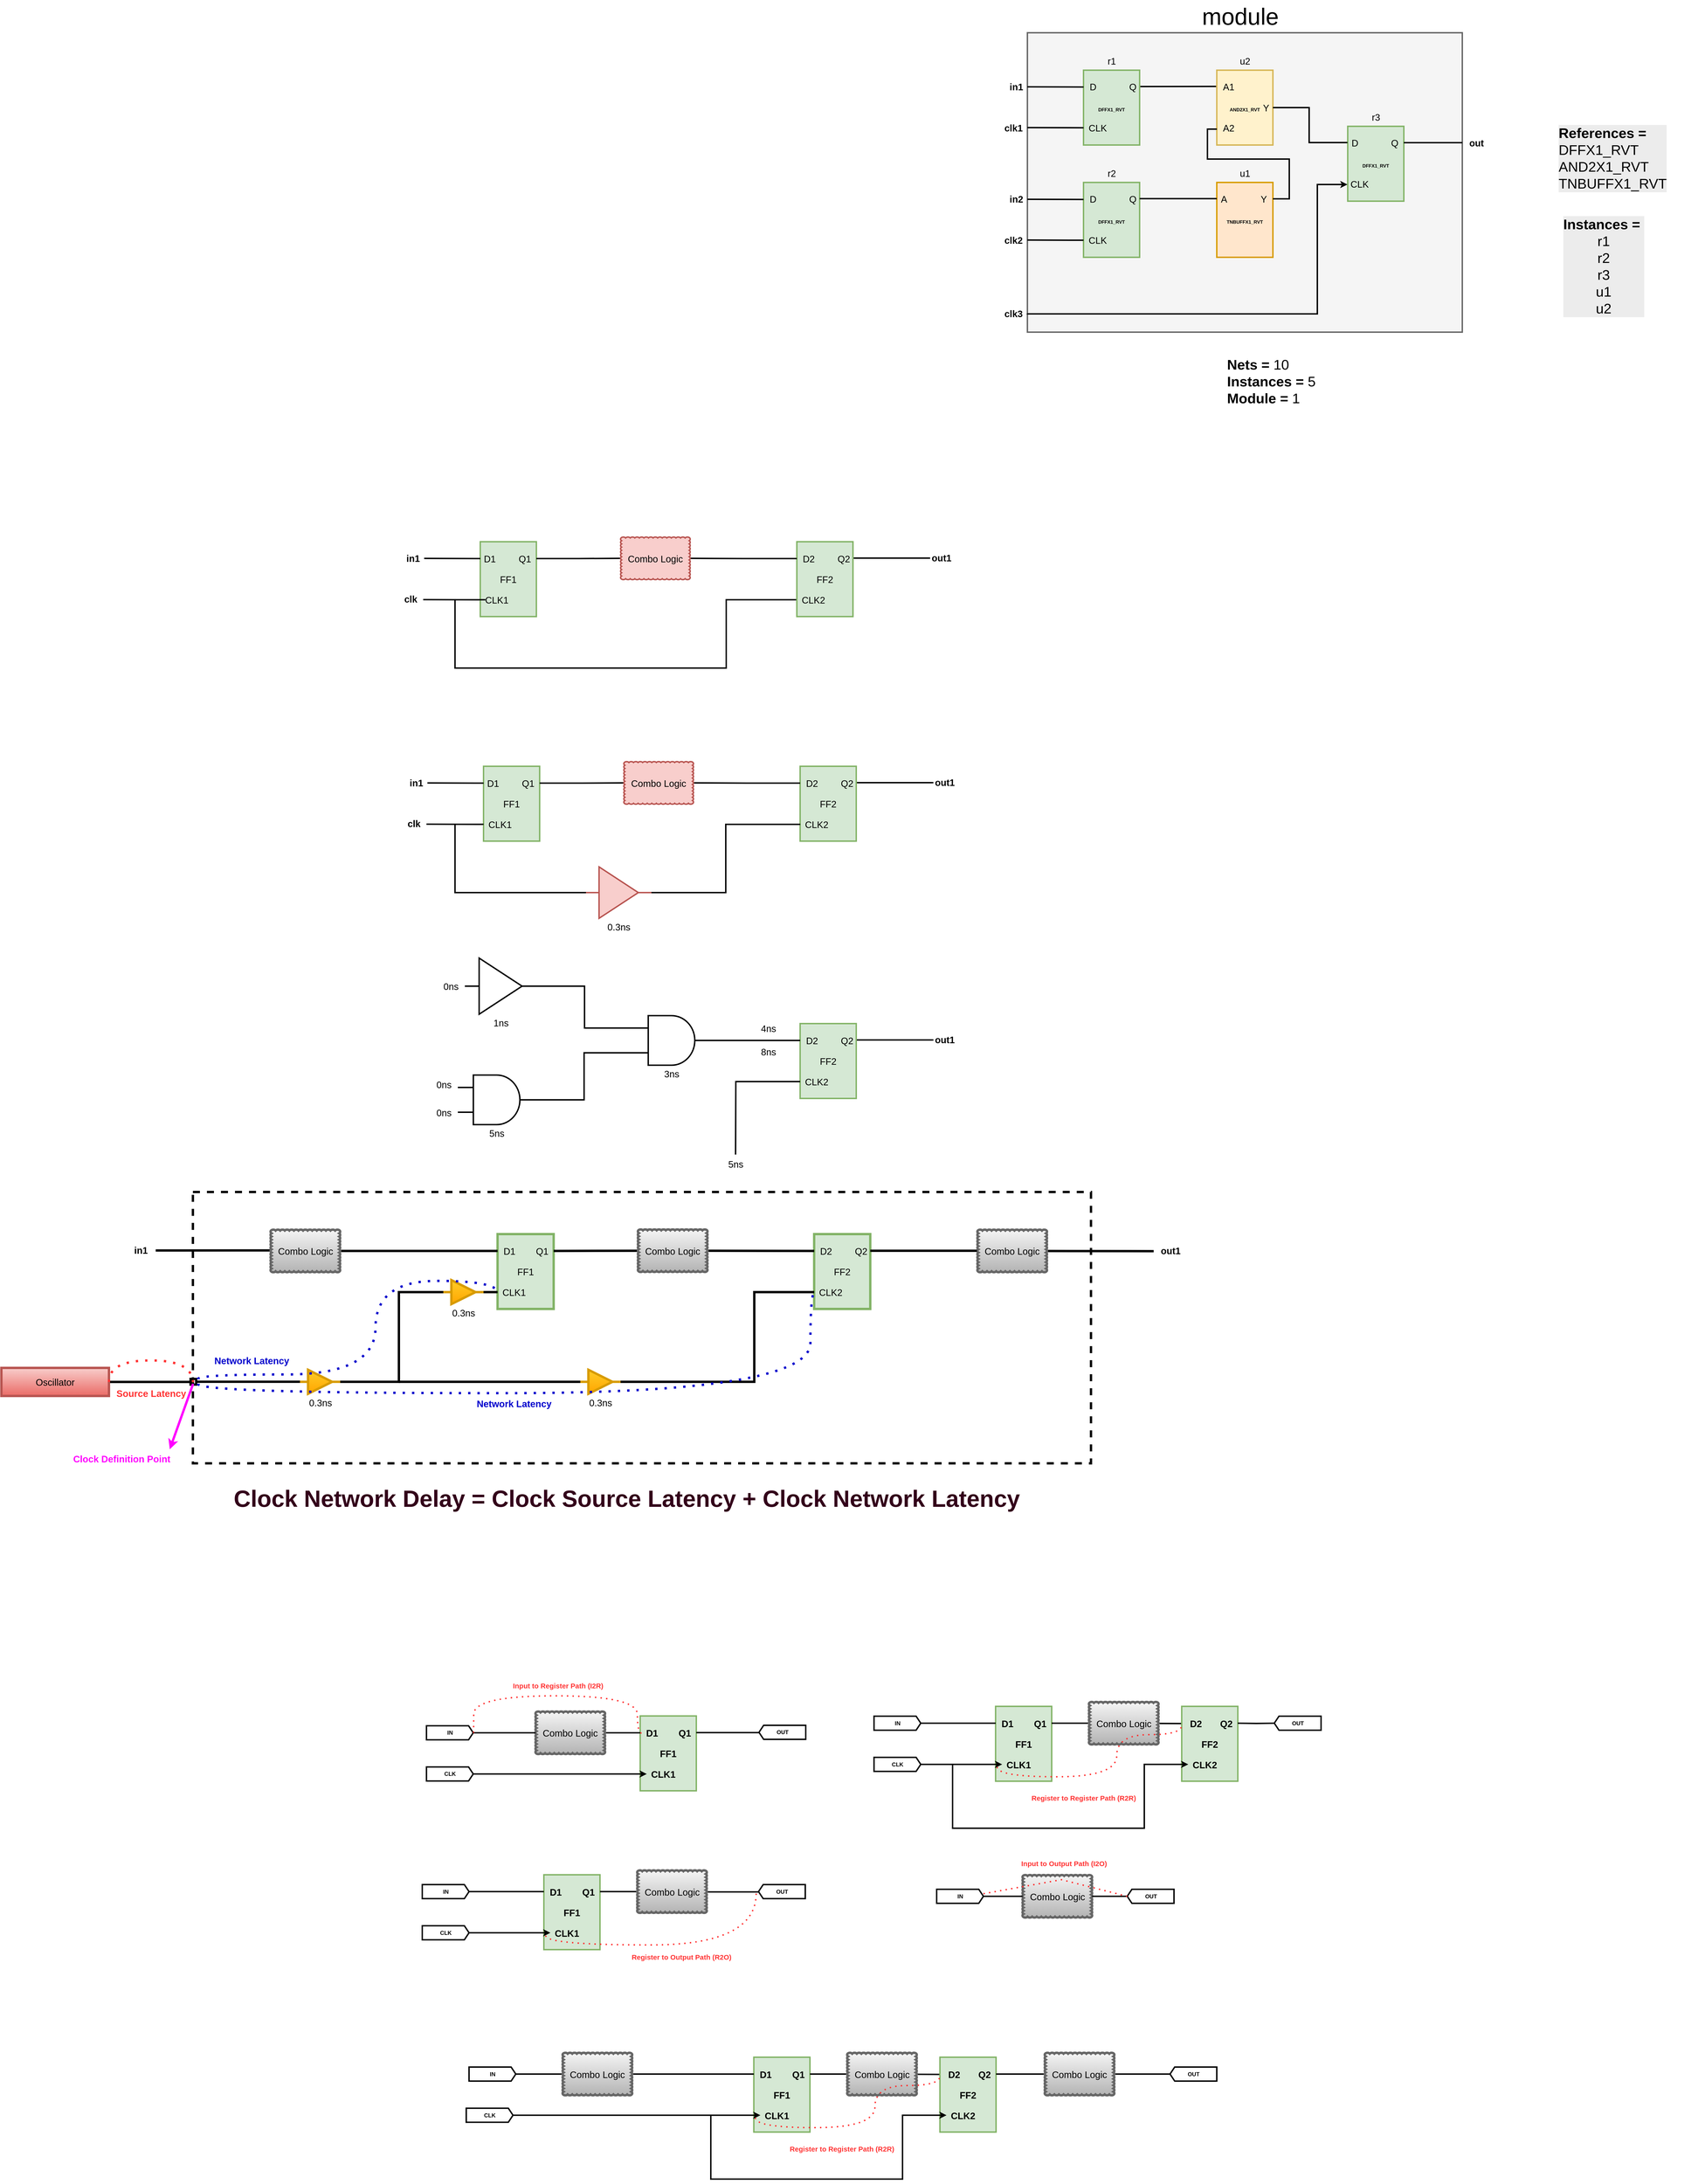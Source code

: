 <mxfile version="27.0.2">
  <diagram name="Page-1" id="DJe6TIGwghdVP-CnH3Ke">
    <mxGraphModel dx="7568" dy="2488" grid="0" gridSize="10" guides="1" tooltips="1" connect="1" arrows="1" fold="1" page="1" pageScale="1" pageWidth="850" pageHeight="1100" math="0" shadow="0">
      <root>
        <mxCell id="0" />
        <mxCell id="1" parent="0" />
        <mxCell id="BB0dW1mJOba3t8yH9grJ-174" value="" style="rounded=0;whiteSpace=wrap;html=1;dashed=1;strokeWidth=5;" vertex="1" parent="1">
          <mxGeometry x="-2320.5" y="2680" width="1920.5" height="580" as="geometry" />
        </mxCell>
        <mxCell id="BB0dW1mJOba3t8yH9grJ-25" value="" style="rounded=0;whiteSpace=wrap;html=1;strokeWidth=3;fillColor=#f5f5f5;strokeColor=#666666;fontColor=#333333;container=0;" vertex="1" parent="1">
          <mxGeometry x="-536" y="202" width="930" height="640" as="geometry" />
        </mxCell>
        <mxCell id="BB0dW1mJOba3t8yH9grJ-31" style="rounded=0;orthogonalLoop=1;jettySize=auto;html=1;entryX=-0.003;entryY=0.217;entryDx=0;entryDy=0;entryPerimeter=0;strokeWidth=3;endArrow=none;startFill=0;" edge="1" parent="1" target="BB0dW1mJOba3t8yH9grJ-17">
          <mxGeometry relative="1" as="geometry">
            <mxPoint x="-296" y="317" as="sourcePoint" />
            <mxPoint x="-131" y="272" as="targetPoint" />
          </mxGeometry>
        </mxCell>
        <mxCell id="BB0dW1mJOba3t8yH9grJ-1" value="&lt;font style=&quot;font-size: 10px;&quot;&gt;&lt;b&gt;DFFX1_RVT&lt;/b&gt;&lt;/font&gt;" style="rounded=0;whiteSpace=wrap;html=1;strokeWidth=3;fontSize=20;fillColor=#d5e8d4;strokeColor=#82b366;container=0;" vertex="1" parent="1">
          <mxGeometry x="-416" y="282" width="120" height="160" as="geometry" />
        </mxCell>
        <mxCell id="BB0dW1mJOba3t8yH9grJ-6" value="D" style="text;html=1;align=center;verticalAlign=middle;resizable=0;points=[];autosize=1;strokeColor=none;fillColor=none;strokeWidth=3;fontSize=20;container=0;" vertex="1" parent="1">
          <mxGeometry x="-416" y="297" width="40" height="40" as="geometry" />
        </mxCell>
        <mxCell id="BB0dW1mJOba3t8yH9grJ-7" value="CLK" style="text;html=1;align=center;verticalAlign=middle;resizable=0;points=[];autosize=1;strokeColor=none;fillColor=none;strokeWidth=3;fontSize=20;container=0;" vertex="1" parent="1">
          <mxGeometry x="-416" y="385" width="60" height="40" as="geometry" />
        </mxCell>
        <mxCell id="BB0dW1mJOba3t8yH9grJ-8" value="Q" style="text;html=1;align=center;verticalAlign=middle;resizable=0;points=[];autosize=1;strokeColor=none;fillColor=none;strokeWidth=3;fontSize=20;container=0;" vertex="1" parent="1">
          <mxGeometry x="-331" y="297" width="40" height="40" as="geometry" />
        </mxCell>
        <mxCell id="BB0dW1mJOba3t8yH9grJ-9" value="&lt;font style=&quot;font-size: 10px;&quot;&gt;&lt;b&gt;DFFX1_RVT&lt;/b&gt;&lt;/font&gt;" style="rounded=0;whiteSpace=wrap;html=1;strokeWidth=3;fontSize=20;fillColor=#d5e8d4;strokeColor=#82b366;container=0;" vertex="1" parent="1">
          <mxGeometry x="-416" y="522" width="120" height="160" as="geometry" />
        </mxCell>
        <mxCell id="BB0dW1mJOba3t8yH9grJ-10" value="D" style="text;html=1;align=center;verticalAlign=middle;resizable=0;points=[];autosize=1;strokeColor=none;fillColor=none;strokeWidth=3;fontSize=20;container=0;" vertex="1" parent="1">
          <mxGeometry x="-416" y="537" width="40" height="40" as="geometry" />
        </mxCell>
        <mxCell id="BB0dW1mJOba3t8yH9grJ-11" value="CLK" style="text;html=1;align=center;verticalAlign=middle;resizable=0;points=[];autosize=1;strokeColor=none;fillColor=none;strokeWidth=3;fontSize=20;container=0;" vertex="1" parent="1">
          <mxGeometry x="-416" y="625" width="60" height="40" as="geometry" />
        </mxCell>
        <mxCell id="BB0dW1mJOba3t8yH9grJ-12" value="Q" style="text;html=1;align=center;verticalAlign=middle;resizable=0;points=[];autosize=1;strokeColor=none;fillColor=none;strokeWidth=3;fontSize=20;container=0;" vertex="1" parent="1">
          <mxGeometry x="-331" y="537" width="40" height="40" as="geometry" />
        </mxCell>
        <mxCell id="BB0dW1mJOba3t8yH9grJ-13" value="&lt;font style=&quot;font-size: 10px;&quot;&gt;&lt;b&gt;DFFX1_RVT&lt;/b&gt;&lt;/font&gt;" style="rounded=0;whiteSpace=wrap;html=1;strokeWidth=3;fontSize=20;fillColor=#d5e8d4;strokeColor=#82b366;container=0;" vertex="1" parent="1">
          <mxGeometry x="149" y="402" width="120" height="160" as="geometry" />
        </mxCell>
        <mxCell id="BB0dW1mJOba3t8yH9grJ-14" value="D" style="text;html=1;align=center;verticalAlign=middle;resizable=0;points=[];autosize=1;strokeColor=none;fillColor=none;strokeWidth=3;fontSize=20;container=0;" vertex="1" parent="1">
          <mxGeometry x="144" y="417" width="40" height="40" as="geometry" />
        </mxCell>
        <mxCell id="BB0dW1mJOba3t8yH9grJ-15" value="CLK" style="text;html=1;align=center;verticalAlign=middle;resizable=0;points=[];autosize=1;strokeColor=none;fillColor=none;strokeWidth=3;fontSize=20;container=0;" vertex="1" parent="1">
          <mxGeometry x="144" y="505" width="60" height="40" as="geometry" />
        </mxCell>
        <mxCell id="BB0dW1mJOba3t8yH9grJ-37" style="edgeStyle=orthogonalEdgeStyle;rounded=0;orthogonalLoop=1;jettySize=auto;html=1;strokeWidth=3;endArrow=none;startFill=0;" edge="1" parent="1" source="BB0dW1mJOba3t8yH9grJ-16">
          <mxGeometry relative="1" as="geometry">
            <mxPoint x="394" y="437" as="targetPoint" />
          </mxGeometry>
        </mxCell>
        <mxCell id="BB0dW1mJOba3t8yH9grJ-16" value="Q" style="text;html=1;align=center;verticalAlign=middle;resizable=0;points=[];autosize=1;strokeColor=none;fillColor=none;strokeWidth=3;fontSize=20;container=0;" vertex="1" parent="1">
          <mxGeometry x="229" y="417" width="40" height="40" as="geometry" />
        </mxCell>
        <mxCell id="BB0dW1mJOba3t8yH9grJ-17" value="&lt;font style=&quot;font-size: 10px;&quot;&gt;&lt;b&gt;AND2X1_RVT&lt;/b&gt;&lt;/font&gt;" style="rounded=0;whiteSpace=wrap;html=1;strokeWidth=3;fontSize=20;fillColor=#fff2cc;strokeColor=#d6b656;container=0;" vertex="1" parent="1">
          <mxGeometry x="-131" y="282" width="120" height="160" as="geometry" />
        </mxCell>
        <mxCell id="BB0dW1mJOba3t8yH9grJ-18" value="A1" style="text;html=1;align=center;verticalAlign=middle;resizable=0;points=[];autosize=1;strokeColor=none;fillColor=none;strokeWidth=3;fontSize=20;container=0;" vertex="1" parent="1">
          <mxGeometry x="-131" y="297" width="50" height="40" as="geometry" />
        </mxCell>
        <mxCell id="BB0dW1mJOba3t8yH9grJ-19" value="A2" style="text;html=1;align=center;verticalAlign=middle;resizable=0;points=[];autosize=1;strokeColor=none;fillColor=none;strokeWidth=3;fontSize=20;container=0;" vertex="1" parent="1">
          <mxGeometry x="-131" y="385" width="50" height="40" as="geometry" />
        </mxCell>
        <mxCell id="BB0dW1mJOba3t8yH9grJ-20" value="Y" style="text;html=1;align=center;verticalAlign=middle;resizable=0;points=[];autosize=1;strokeColor=none;fillColor=none;strokeWidth=3;fontSize=20;container=0;" vertex="1" parent="1">
          <mxGeometry x="-46" y="342" width="40" height="40" as="geometry" />
        </mxCell>
        <mxCell id="BB0dW1mJOba3t8yH9grJ-21" value="&lt;span style=&quot;font-size: 10px;&quot;&gt;&lt;b&gt;TNBUFFX1_RVT&lt;/b&gt;&lt;/span&gt;" style="rounded=0;whiteSpace=wrap;html=1;strokeWidth=3;fontSize=20;fillColor=#ffe6cc;strokeColor=#d79b00;container=0;" vertex="1" parent="1">
          <mxGeometry x="-131" y="522" width="120" height="160" as="geometry" />
        </mxCell>
        <mxCell id="BB0dW1mJOba3t8yH9grJ-22" value="A" style="text;html=1;align=center;verticalAlign=middle;resizable=0;points=[];autosize=1;strokeColor=none;fillColor=none;strokeWidth=3;fontSize=20;container=0;" vertex="1" parent="1">
          <mxGeometry x="-136" y="537" width="40" height="40" as="geometry" />
        </mxCell>
        <mxCell id="BB0dW1mJOba3t8yH9grJ-24" value="Y" style="text;html=1;align=center;verticalAlign=middle;resizable=0;points=[];autosize=1;strokeColor=none;fillColor=none;strokeWidth=3;fontSize=20;container=0;" vertex="1" parent="1">
          <mxGeometry x="-51" y="537" width="40" height="40" as="geometry" />
        </mxCell>
        <mxCell id="BB0dW1mJOba3t8yH9grJ-26" value="" style="endArrow=none;html=1;rounded=0;exitX=0;exitY=0.266;exitDx=0;exitDy=0;exitPerimeter=0;strokeWidth=3;" edge="1" parent="1">
          <mxGeometry width="50" height="50" relative="1" as="geometry">
            <mxPoint x="-536" y="317.6" as="sourcePoint" />
            <mxPoint x="-416" y="318" as="targetPoint" />
          </mxGeometry>
        </mxCell>
        <mxCell id="BB0dW1mJOba3t8yH9grJ-27" value="" style="endArrow=none;html=1;rounded=0;exitX=0;exitY=0.266;exitDx=0;exitDy=0;exitPerimeter=0;strokeWidth=3;" edge="1" parent="1">
          <mxGeometry width="50" height="50" relative="1" as="geometry">
            <mxPoint x="-536" y="404.76" as="sourcePoint" />
            <mxPoint x="-416" y="405.16" as="targetPoint" />
          </mxGeometry>
        </mxCell>
        <mxCell id="BB0dW1mJOba3t8yH9grJ-28" value="" style="endArrow=none;html=1;rounded=0;exitX=0;exitY=0.266;exitDx=0;exitDy=0;exitPerimeter=0;strokeWidth=3;" edge="1" parent="1">
          <mxGeometry width="50" height="50" relative="1" as="geometry">
            <mxPoint x="-536" y="558" as="sourcePoint" />
            <mxPoint x="-416" y="558.4" as="targetPoint" />
          </mxGeometry>
        </mxCell>
        <mxCell id="BB0dW1mJOba3t8yH9grJ-29" value="" style="endArrow=none;html=1;rounded=0;exitX=0;exitY=0.266;exitDx=0;exitDy=0;exitPerimeter=0;strokeWidth=3;" edge="1" parent="1">
          <mxGeometry width="50" height="50" relative="1" as="geometry">
            <mxPoint x="-536" y="645.16" as="sourcePoint" />
            <mxPoint x="-416" y="645.56" as="targetPoint" />
          </mxGeometry>
        </mxCell>
        <mxCell id="BB0dW1mJOba3t8yH9grJ-32" style="rounded=0;orthogonalLoop=1;jettySize=auto;html=1;entryX=-0.003;entryY=0.217;entryDx=0;entryDy=0;entryPerimeter=0;strokeWidth=3;endArrow=none;startFill=0;" edge="1" parent="1">
          <mxGeometry relative="1" as="geometry">
            <mxPoint x="-296" y="556.58" as="sourcePoint" />
            <mxPoint x="-131" y="556.58" as="targetPoint" />
          </mxGeometry>
        </mxCell>
        <mxCell id="BB0dW1mJOba3t8yH9grJ-33" style="edgeStyle=orthogonalEdgeStyle;rounded=0;orthogonalLoop=1;jettySize=auto;html=1;entryX=0.11;entryY=0.495;entryDx=0;entryDy=0;entryPerimeter=0;strokeWidth=3;endArrow=none;startFill=0;" edge="1" parent="1" source="BB0dW1mJOba3t8yH9grJ-17" target="BB0dW1mJOba3t8yH9grJ-14">
          <mxGeometry relative="1" as="geometry" />
        </mxCell>
        <mxCell id="BB0dW1mJOba3t8yH9grJ-34" style="edgeStyle=orthogonalEdgeStyle;rounded=0;orthogonalLoop=1;jettySize=auto;html=1;entryX=0.004;entryY=0.575;entryDx=0;entryDy=0;entryPerimeter=0;strokeWidth=3;endArrow=none;startFill=0;" edge="1" parent="1" source="BB0dW1mJOba3t8yH9grJ-24" target="BB0dW1mJOba3t8yH9grJ-19">
          <mxGeometry relative="1" as="geometry">
            <Array as="points">
              <mxPoint x="24" y="557" />
              <mxPoint x="24" y="472" />
              <mxPoint x="-151" y="472" />
              <mxPoint x="-151" y="408" />
            </Array>
          </mxGeometry>
        </mxCell>
        <mxCell id="BB0dW1mJOba3t8yH9grJ-36" value="" style="endArrow=classic;html=1;rounded=0;entryX=0.073;entryY=0.535;entryDx=0;entryDy=0;entryPerimeter=0;edgeStyle=orthogonalEdgeStyle;strokeWidth=3;endFill=1;" edge="1" parent="1" target="BB0dW1mJOba3t8yH9grJ-15">
          <mxGeometry width="50" height="50" relative="1" as="geometry">
            <mxPoint x="-536" y="802" as="sourcePoint" />
            <mxPoint x="-486" y="752" as="targetPoint" />
            <Array as="points">
              <mxPoint x="-536" y="803" />
              <mxPoint x="84" y="803" />
              <mxPoint x="84" y="526" />
            </Array>
          </mxGeometry>
        </mxCell>
        <mxCell id="BB0dW1mJOba3t8yH9grJ-38" value="in1" style="text;html=1;align=center;verticalAlign=middle;resizable=0;points=[];autosize=1;strokeColor=none;fillColor=none;strokeWidth=3;fontSize=20;fontStyle=1;container=0;" vertex="1" parent="1">
          <mxGeometry x="-583" y="299" width="45" height="36" as="geometry" />
        </mxCell>
        <mxCell id="BB0dW1mJOba3t8yH9grJ-39" value="clk1" style="text;html=1;align=center;verticalAlign=middle;resizable=0;points=[];autosize=1;strokeColor=none;fillColor=none;strokeWidth=3;fontSize=20;fontStyle=1;container=0;" vertex="1" parent="1">
          <mxGeometry x="-593" y="387" width="54" height="36" as="geometry" />
        </mxCell>
        <mxCell id="BB0dW1mJOba3t8yH9grJ-40" value="in2" style="text;html=1;align=center;verticalAlign=middle;resizable=0;points=[];autosize=1;strokeColor=none;fillColor=none;strokeWidth=3;fontSize=20;fontStyle=1;container=0;" vertex="1" parent="1">
          <mxGeometry x="-583" y="539" width="45" height="36" as="geometry" />
        </mxCell>
        <mxCell id="BB0dW1mJOba3t8yH9grJ-41" value="clk2" style="text;html=1;align=center;verticalAlign=middle;resizable=0;points=[];autosize=1;strokeColor=none;fillColor=none;strokeWidth=3;fontSize=20;fontStyle=1;container=0;" vertex="1" parent="1">
          <mxGeometry x="-593" y="627" width="54" height="36" as="geometry" />
        </mxCell>
        <mxCell id="BB0dW1mJOba3t8yH9grJ-42" value="clk3" style="text;html=1;align=center;verticalAlign=middle;resizable=0;points=[];autosize=1;strokeColor=none;fillColor=none;strokeWidth=3;fontSize=20;fontStyle=1;container=0;" vertex="1" parent="1">
          <mxGeometry x="-593" y="784" width="54" height="36" as="geometry" />
        </mxCell>
        <mxCell id="BB0dW1mJOba3t8yH9grJ-43" value="r1" style="text;html=1;align=center;verticalAlign=middle;resizable=0;points=[];autosize=1;strokeColor=none;fillColor=none;strokeWidth=3;fontSize=20;container=0;" vertex="1" parent="1">
          <mxGeometry x="-376" y="242" width="40" height="40" as="geometry" />
        </mxCell>
        <mxCell id="BB0dW1mJOba3t8yH9grJ-44" value="r2" style="text;html=1;align=center;verticalAlign=middle;resizable=0;points=[];autosize=1;strokeColor=none;fillColor=none;strokeWidth=3;fontSize=20;container=0;" vertex="1" parent="1">
          <mxGeometry x="-376" y="482" width="40" height="40" as="geometry" />
        </mxCell>
        <mxCell id="BB0dW1mJOba3t8yH9grJ-45" value="u2" style="text;html=1;align=center;verticalAlign=middle;resizable=0;points=[];autosize=1;strokeColor=none;fillColor=none;strokeWidth=3;fontSize=20;container=0;" vertex="1" parent="1">
          <mxGeometry x="-96" y="242" width="50" height="40" as="geometry" />
        </mxCell>
        <mxCell id="BB0dW1mJOba3t8yH9grJ-46" value="u1" style="text;html=1;align=center;verticalAlign=middle;resizable=0;points=[];autosize=1;strokeColor=none;fillColor=none;strokeWidth=3;fontSize=20;container=0;" vertex="1" parent="1">
          <mxGeometry x="-96" y="482" width="50" height="40" as="geometry" />
        </mxCell>
        <mxCell id="BB0dW1mJOba3t8yH9grJ-47" value="r3" style="text;html=1;align=center;verticalAlign=middle;resizable=0;points=[];autosize=1;strokeColor=none;fillColor=none;strokeWidth=3;fontSize=20;container=0;" vertex="1" parent="1">
          <mxGeometry x="189" y="362" width="40" height="40" as="geometry" />
        </mxCell>
        <mxCell id="BB0dW1mJOba3t8yH9grJ-49" value="&lt;font style=&quot;font-size: 30px;&quot;&gt;&lt;b&gt;Nets =&lt;/b&gt; 10&lt;/font&gt;&lt;div&gt;&lt;font style=&quot;font-size: 30px;&quot;&gt;&lt;b&gt;Instances =&lt;/b&gt; 5&lt;/font&gt;&lt;/div&gt;&lt;div&gt;&lt;font style=&quot;font-size: 30px;&quot;&gt;&lt;b&gt;Module =&lt;/b&gt; 1&lt;/font&gt;&lt;/div&gt;&lt;div&gt;&lt;br&gt;&lt;/div&gt;" style="text;html=1;align=left;verticalAlign=middle;resizable=0;points=[];autosize=1;strokeColor=none;fillColor=none;strokeWidth=3;fontSize=20;container=0;" vertex="1" parent="1">
          <mxGeometry x="-111" y="887" width="207" height="144" as="geometry" />
        </mxCell>
        <mxCell id="BB0dW1mJOba3t8yH9grJ-50" value="module" style="text;html=1;align=center;verticalAlign=middle;resizable=0;points=[];autosize=1;strokeColor=none;fillColor=none;strokeWidth=3;fontSize=50;container=0;" vertex="1" parent="1">
          <mxGeometry x="-176" y="132" width="190" height="70" as="geometry" />
        </mxCell>
        <mxCell id="BB0dW1mJOba3t8yH9grJ-51" value="out" style="text;html=1;align=center;verticalAlign=middle;resizable=0;points=[];autosize=1;strokeColor=none;fillColor=none;strokeWidth=3;fontSize=20;fontStyle=1;container=0;" vertex="1" parent="1">
          <mxGeometry x="401" y="419" width="46" height="36" as="geometry" />
        </mxCell>
        <mxCell id="BB0dW1mJOba3t8yH9grJ-54" value="&lt;div style=&quot;forced-color-adjust: none; color: rgb(0, 0, 0); font-family: Helvetica; font-size: 20px; font-style: normal; font-variant-ligatures: normal; font-variant-caps: normal; letter-spacing: normal; orphans: 2; text-align: left; text-indent: 0px; text-transform: none; widows: 2; word-spacing: 0px; -webkit-text-stroke-width: 0px; white-space: nowrap; background-color: rgb(236, 236, 236); text-decoration-thickness: initial; text-decoration-style: initial; text-decoration-color: initial;&quot;&gt;&lt;font style=&quot;forced-color-adjust: none; font-size: 30px;&quot;&gt;&lt;b&gt;References =&amp;nbsp;&lt;/b&gt;&lt;/font&gt;&lt;/div&gt;&lt;div style=&quot;forced-color-adjust: none; color: rgb(0, 0, 0); font-family: Helvetica; font-size: 20px; font-style: normal; font-variant-ligatures: normal; font-variant-caps: normal; font-weight: 400; letter-spacing: normal; orphans: 2; text-align: left; text-indent: 0px; text-transform: none; widows: 2; word-spacing: 0px; -webkit-text-stroke-width: 0px; white-space: nowrap; background-color: rgb(236, 236, 236); text-decoration-thickness: initial; text-decoration-style: initial; text-decoration-color: initial;&quot;&gt;&lt;span style=&quot;background-color: light-dark(rgb(236, 236, 236), rgb(34, 34, 34)); color: light-dark(rgb(0, 0, 0), rgb(237, 237, 237)); font-size: 30px; text-align: center; text-wrap-mode: wrap;&quot;&gt;DFFX1_RVT&lt;/span&gt;&lt;br&gt;&lt;span style=&quot;background-color: light-dark(rgb(236, 236, 236), rgb(34, 34, 34)); color: light-dark(rgb(0, 0, 0), rgb(237, 237, 237)); font-size: 30px; text-align: center; text-wrap-mode: wrap;&quot;&gt;AND2X1_RVT&lt;/span&gt;&lt;br&gt;&lt;span style=&quot;background-color: light-dark(rgb(236, 236, 236), rgb(34, 34, 34)); color: light-dark(rgb(0, 0, 0), rgb(237, 237, 237)); font-size: 30px; text-align: center; text-wrap-mode: wrap;&quot;&gt;TNBUFFX1_RVT&lt;/span&gt;&lt;/div&gt;" style="text;whiteSpace=wrap;html=1;" vertex="1" parent="1">
          <mxGeometry x="597.999" y="392.0" width="304" height="206" as="geometry" />
        </mxCell>
        <mxCell id="BB0dW1mJOba3t8yH9grJ-55" value="&lt;div style=&quot;forced-color-adjust: none; color: rgb(0, 0, 0); font-family: Helvetica; font-size: 20px; font-style: normal; font-variant-ligatures: normal; font-variant-caps: normal; letter-spacing: normal; orphans: 2; text-align: left; text-indent: 0px; text-transform: none; widows: 2; word-spacing: 0px; -webkit-text-stroke-width: 0px; white-space: nowrap; background-color: rgb(236, 236, 236); text-decoration-thickness: initial; text-decoration-style: initial; text-decoration-color: initial;&quot;&gt;&lt;font style=&quot;forced-color-adjust: none; font-size: 30px;&quot;&gt;&lt;b&gt;Instances =&amp;nbsp;&lt;/b&gt;&lt;/font&gt;&lt;/div&gt;&lt;div style=&quot;text-align: center; forced-color-adjust: none; color: rgb(0, 0, 0); font-family: Helvetica; font-style: normal; font-variant-ligatures: normal; font-variant-caps: normal; font-weight: 400; letter-spacing: normal; orphans: 2; text-indent: 0px; text-transform: none; widows: 2; word-spacing: 0px; -webkit-text-stroke-width: 0px; white-space-collapse: collapse; background-color: rgb(236, 236, 236); text-decoration-thickness: initial; text-decoration-style: initial; text-decoration-color: initial;&quot;&gt;&lt;span style=&quot;font-size: 30px;&quot;&gt;r1&lt;/span&gt;&lt;/div&gt;&lt;div style=&quot;text-align: center; forced-color-adjust: none; color: rgb(0, 0, 0); font-family: Helvetica; font-style: normal; font-variant-ligatures: normal; font-variant-caps: normal; font-weight: 400; letter-spacing: normal; orphans: 2; text-indent: 0px; text-transform: none; widows: 2; word-spacing: 0px; -webkit-text-stroke-width: 0px; white-space-collapse: collapse; background-color: rgb(236, 236, 236); text-decoration-thickness: initial; text-decoration-style: initial; text-decoration-color: initial;&quot;&gt;&lt;span style=&quot;font-size: 30px;&quot;&gt;r2&lt;/span&gt;&lt;/div&gt;&lt;div style=&quot;text-align: center; forced-color-adjust: none; color: rgb(0, 0, 0); font-family: Helvetica; font-style: normal; font-variant-ligatures: normal; font-variant-caps: normal; font-weight: 400; letter-spacing: normal; orphans: 2; text-indent: 0px; text-transform: none; widows: 2; word-spacing: 0px; -webkit-text-stroke-width: 0px; white-space-collapse: collapse; background-color: rgb(236, 236, 236); text-decoration-thickness: initial; text-decoration-style: initial; text-decoration-color: initial;&quot;&gt;&lt;span style=&quot;font-size: 30px;&quot;&gt;r3&lt;/span&gt;&lt;/div&gt;&lt;div style=&quot;text-align: center; forced-color-adjust: none; color: rgb(0, 0, 0); font-family: Helvetica; font-style: normal; font-variant-ligatures: normal; font-variant-caps: normal; font-weight: 400; letter-spacing: normal; orphans: 2; text-indent: 0px; text-transform: none; widows: 2; word-spacing: 0px; -webkit-text-stroke-width: 0px; white-space-collapse: collapse; background-color: rgb(236, 236, 236); text-decoration-thickness: initial; text-decoration-style: initial; text-decoration-color: initial;&quot;&gt;&lt;span style=&quot;font-size: 30px;&quot;&gt;u1&lt;/span&gt;&lt;/div&gt;&lt;div style=&quot;text-align: center; forced-color-adjust: none; color: rgb(0, 0, 0); font-family: Helvetica; font-style: normal; font-variant-ligatures: normal; font-variant-caps: normal; font-weight: 400; letter-spacing: normal; orphans: 2; text-indent: 0px; text-transform: none; widows: 2; word-spacing: 0px; -webkit-text-stroke-width: 0px; white-space-collapse: collapse; background-color: rgb(236, 236, 236); text-decoration-thickness: initial; text-decoration-style: initial; text-decoration-color: initial;&quot;&gt;&lt;span style=&quot;font-size: 30px;&quot;&gt;u2&lt;/span&gt;&lt;/div&gt;" style="text;whiteSpace=wrap;html=1;" vertex="1" parent="1">
          <mxGeometry x="607.999" y="587.0" width="304" height="206" as="geometry" />
        </mxCell>
        <mxCell id="BB0dW1mJOba3t8yH9grJ-57" value="FF1" style="rounded=0;whiteSpace=wrap;html=1;strokeWidth=3;fontSize=20;fillColor=#d5e8d4;strokeColor=#82b366;container=0;" vertex="1" parent="1">
          <mxGeometry x="-1699" y="1770" width="120" height="160" as="geometry" />
        </mxCell>
        <mxCell id="BB0dW1mJOba3t8yH9grJ-58" value="" style="endArrow=none;html=1;rounded=0;exitX=0;exitY=0.266;exitDx=0;exitDy=0;exitPerimeter=0;strokeWidth=3;" edge="1" parent="1">
          <mxGeometry width="50" height="50" relative="1" as="geometry">
            <mxPoint x="-1819" y="1805.6" as="sourcePoint" />
            <mxPoint x="-1699" y="1806" as="targetPoint" />
          </mxGeometry>
        </mxCell>
        <mxCell id="BB0dW1mJOba3t8yH9grJ-60" value="in1" style="text;html=1;align=center;verticalAlign=middle;resizable=0;points=[];autosize=1;strokeColor=none;fillColor=none;strokeWidth=3;fontSize=20;fontStyle=1;container=0;" vertex="1" parent="1">
          <mxGeometry x="-1866" y="1787" width="45" height="36" as="geometry" />
        </mxCell>
        <mxCell id="BB0dW1mJOba3t8yH9grJ-61" value="clk" style="text;html=1;align=center;verticalAlign=middle;resizable=0;points=[];autosize=1;strokeColor=none;fillColor=none;strokeWidth=4;fontSize=20;fontStyle=1;container=0;" vertex="1" parent="1">
          <mxGeometry x="-1873" y="1872" width="50" height="40" as="geometry" />
        </mxCell>
        <mxCell id="BB0dW1mJOba3t8yH9grJ-62" value="D1" style="text;html=1;align=center;verticalAlign=middle;resizable=0;points=[];autosize=1;strokeColor=none;fillColor=none;strokeWidth=3;fontSize=20;container=0;" vertex="1" parent="1">
          <mxGeometry x="-1704" y="1786" width="50" height="40" as="geometry" />
        </mxCell>
        <mxCell id="BB0dW1mJOba3t8yH9grJ-86" style="edgeStyle=orthogonalEdgeStyle;rounded=0;orthogonalLoop=1;jettySize=auto;html=1;entryX=0;entryY=0.5;entryDx=0;entryDy=0;strokeWidth=3;endArrow=none;startFill=0;" edge="1" parent="1" source="BB0dW1mJOba3t8yH9grJ-63" target="BB0dW1mJOba3t8yH9grJ-84">
          <mxGeometry relative="1" as="geometry">
            <Array as="points">
              <mxPoint x="-1760" y="1894" />
              <mxPoint x="-1760" y="2040" />
            </Array>
          </mxGeometry>
        </mxCell>
        <mxCell id="BB0dW1mJOba3t8yH9grJ-63" value="CLK1" style="text;html=1;align=center;verticalAlign=middle;resizable=0;points=[];autosize=1;strokeColor=none;fillColor=none;strokeWidth=3;fontSize=20;container=0;" vertex="1" parent="1">
          <mxGeometry x="-1699" y="1874" width="70" height="40" as="geometry" />
        </mxCell>
        <mxCell id="BB0dW1mJOba3t8yH9grJ-79" value="" style="edgeStyle=orthogonalEdgeStyle;rounded=0;orthogonalLoop=1;jettySize=auto;html=1;strokeWidth=3;endArrow=none;startFill=0;" edge="1" parent="1" source="BB0dW1mJOba3t8yH9grJ-64" target="BB0dW1mJOba3t8yH9grJ-78">
          <mxGeometry relative="1" as="geometry" />
        </mxCell>
        <mxCell id="BB0dW1mJOba3t8yH9grJ-64" value="Q1" style="text;html=1;align=center;verticalAlign=middle;resizable=0;points=[];autosize=1;strokeColor=none;fillColor=none;strokeWidth=3;fontSize=20;container=0;" vertex="1" parent="1">
          <mxGeometry x="-1629" y="1786" width="50" height="40" as="geometry" />
        </mxCell>
        <mxCell id="BB0dW1mJOba3t8yH9grJ-65" style="rounded=0;orthogonalLoop=1;jettySize=auto;html=1;entryX=-0.003;entryY=0.217;entryDx=0;entryDy=0;entryPerimeter=0;strokeWidth=3;endArrow=none;startFill=0;" edge="1" parent="1">
          <mxGeometry relative="1" as="geometry">
            <mxPoint x="-902" y="1805" as="sourcePoint" />
            <mxPoint x="-737" y="1805" as="targetPoint" />
          </mxGeometry>
        </mxCell>
        <mxCell id="BB0dW1mJOba3t8yH9grJ-66" value="FF2" style="rounded=0;whiteSpace=wrap;html=1;strokeWidth=3;fontSize=20;fillColor=#d5e8d4;strokeColor=#82b366;container=0;" vertex="1" parent="1">
          <mxGeometry x="-1022" y="1770" width="120" height="160" as="geometry" />
        </mxCell>
        <mxCell id="BB0dW1mJOba3t8yH9grJ-83" value="" style="edgeStyle=orthogonalEdgeStyle;rounded=0;orthogonalLoop=1;jettySize=auto;html=1;endArrow=none;startFill=0;strokeWidth=3;" edge="1" parent="1" source="BB0dW1mJOba3t8yH9grJ-71" target="BB0dW1mJOba3t8yH9grJ-78">
          <mxGeometry relative="1" as="geometry" />
        </mxCell>
        <mxCell id="BB0dW1mJOba3t8yH9grJ-71" value="D2" style="text;html=1;align=center;verticalAlign=middle;resizable=0;points=[];autosize=1;strokeColor=none;fillColor=none;strokeWidth=3;fontSize=20;container=0;" vertex="1" parent="1">
          <mxGeometry x="-1022" y="1786" width="50" height="40" as="geometry" />
        </mxCell>
        <mxCell id="BB0dW1mJOba3t8yH9grJ-72" value="CLK2" style="text;html=1;align=center;verticalAlign=middle;resizable=0;points=[];autosize=1;strokeColor=none;fillColor=none;strokeWidth=3;fontSize=20;container=0;" vertex="1" parent="1">
          <mxGeometry x="-1022" y="1874" width="70" height="40" as="geometry" />
        </mxCell>
        <mxCell id="BB0dW1mJOba3t8yH9grJ-73" value="Q2" style="text;html=1;align=center;verticalAlign=middle;resizable=0;points=[];autosize=1;strokeColor=none;fillColor=none;strokeWidth=3;fontSize=20;container=0;" vertex="1" parent="1">
          <mxGeometry x="-947" y="1786" width="50" height="40" as="geometry" />
        </mxCell>
        <mxCell id="BB0dW1mJOba3t8yH9grJ-78" value="Combo Logic" style="whiteSpace=wrap;html=1;shape=mxgraph.basic.cloud_rect;strokeWidth=3;fontSize=20;fillColor=#f8cecc;strokeColor=#b85450;" vertex="1" parent="1">
          <mxGeometry x="-1399" y="1760" width="149" height="91" as="geometry" />
        </mxCell>
        <mxCell id="BB0dW1mJOba3t8yH9grJ-84" value="0.3ns" style="verticalLabelPosition=bottom;shadow=0;dashed=0;align=center;html=1;verticalAlign=top;shape=mxgraph.electrical.logic_gates.buffer2;strokeWidth=3;fontSize=20;fillColor=#f8cecc;strokeColor=#b85450;" vertex="1" parent="1">
          <mxGeometry x="-1480" y="1985" width="140" height="110" as="geometry" />
        </mxCell>
        <mxCell id="BB0dW1mJOba3t8yH9grJ-88" value="" style="endArrow=none;html=1;rounded=0;exitX=0;exitY=0.266;exitDx=0;exitDy=0;exitPerimeter=0;strokeWidth=3;" edge="1" parent="1">
          <mxGeometry width="50" height="50" relative="1" as="geometry">
            <mxPoint x="-1821" y="1893.77" as="sourcePoint" />
            <mxPoint x="-1701" y="1894.17" as="targetPoint" />
          </mxGeometry>
        </mxCell>
        <mxCell id="BB0dW1mJOba3t8yH9grJ-90" style="edgeStyle=orthogonalEdgeStyle;rounded=0;orthogonalLoop=1;jettySize=auto;html=1;exitX=1;exitY=0.5;exitDx=0;exitDy=0;entryX=0.004;entryY=0.502;entryDx=0;entryDy=0;entryPerimeter=0;strokeWidth=3;endArrow=none;startFill=0;" edge="1" parent="1" source="BB0dW1mJOba3t8yH9grJ-84" target="BB0dW1mJOba3t8yH9grJ-72">
          <mxGeometry relative="1" as="geometry" />
        </mxCell>
        <mxCell id="BB0dW1mJOba3t8yH9grJ-91" value="out1" style="text;html=1;align=center;verticalAlign=middle;resizable=0;points=[];autosize=1;strokeColor=none;fillColor=none;strokeWidth=3;fontSize=20;fontStyle=1;container=0;" vertex="1" parent="1">
          <mxGeometry x="-743" y="1784" width="60" height="40" as="geometry" />
        </mxCell>
        <mxCell id="BB0dW1mJOba3t8yH9grJ-92" value="FF1" style="rounded=0;whiteSpace=wrap;html=1;strokeWidth=3;fontSize=20;fillColor=#d5e8d4;strokeColor=#82b366;container=0;" vertex="1" parent="1">
          <mxGeometry x="-1706" y="1290" width="120" height="160" as="geometry" />
        </mxCell>
        <mxCell id="BB0dW1mJOba3t8yH9grJ-93" value="" style="endArrow=none;html=1;rounded=0;exitX=0;exitY=0.266;exitDx=0;exitDy=0;exitPerimeter=0;strokeWidth=3;" edge="1" parent="1">
          <mxGeometry width="50" height="50" relative="1" as="geometry">
            <mxPoint x="-1826" y="1325.6" as="sourcePoint" />
            <mxPoint x="-1706" y="1326" as="targetPoint" />
          </mxGeometry>
        </mxCell>
        <mxCell id="BB0dW1mJOba3t8yH9grJ-94" value="in1" style="text;html=1;align=center;verticalAlign=middle;resizable=0;points=[];autosize=1;strokeColor=none;fillColor=none;strokeWidth=3;fontSize=20;fontStyle=1;container=0;" vertex="1" parent="1">
          <mxGeometry x="-1873" y="1307" width="45" height="36" as="geometry" />
        </mxCell>
        <mxCell id="BB0dW1mJOba3t8yH9grJ-95" value="clk" style="text;html=1;align=center;verticalAlign=middle;resizable=0;points=[];autosize=1;strokeColor=none;fillColor=none;strokeWidth=4;fontSize=20;fontStyle=1;container=0;" vertex="1" parent="1">
          <mxGeometry x="-1880" y="1392" width="50" height="40" as="geometry" />
        </mxCell>
        <mxCell id="BB0dW1mJOba3t8yH9grJ-96" value="D1" style="text;html=1;align=center;verticalAlign=middle;resizable=0;points=[];autosize=1;strokeColor=none;fillColor=none;strokeWidth=3;fontSize=20;container=0;" vertex="1" parent="1">
          <mxGeometry x="-1711" y="1306" width="50" height="40" as="geometry" />
        </mxCell>
        <mxCell id="BB0dW1mJOba3t8yH9grJ-97" style="edgeStyle=orthogonalEdgeStyle;rounded=0;orthogonalLoop=1;jettySize=auto;html=1;strokeWidth=3;endArrow=none;startFill=0;" edge="1" parent="1">
          <mxGeometry relative="1" as="geometry">
            <Array as="points">
              <mxPoint x="-1760" y="1414" />
              <mxPoint x="-1760" y="1560" />
              <mxPoint x="-1180" y="1560" />
              <mxPoint x="-1180" y="1414" />
            </Array>
            <mxPoint x="-1695" y="1414" as="sourcePoint" />
            <mxPoint x="-1029" y="1414" as="targetPoint" />
          </mxGeometry>
        </mxCell>
        <mxCell id="BB0dW1mJOba3t8yH9grJ-98" value="CLK1" style="text;html=1;align=center;verticalAlign=middle;resizable=0;points=[];autosize=1;strokeColor=none;fillColor=none;strokeWidth=3;fontSize=20;container=0;" vertex="1" parent="1">
          <mxGeometry x="-1706" y="1394" width="70" height="40" as="geometry" />
        </mxCell>
        <mxCell id="BB0dW1mJOba3t8yH9grJ-99" value="" style="edgeStyle=orthogonalEdgeStyle;rounded=0;orthogonalLoop=1;jettySize=auto;html=1;strokeWidth=3;endArrow=none;startFill=0;" edge="1" parent="1" source="BB0dW1mJOba3t8yH9grJ-100" target="BB0dW1mJOba3t8yH9grJ-107">
          <mxGeometry relative="1" as="geometry" />
        </mxCell>
        <mxCell id="BB0dW1mJOba3t8yH9grJ-100" value="Q1" style="text;html=1;align=center;verticalAlign=middle;resizable=0;points=[];autosize=1;strokeColor=none;fillColor=none;strokeWidth=3;fontSize=20;container=0;" vertex="1" parent="1">
          <mxGeometry x="-1636" y="1306" width="50" height="40" as="geometry" />
        </mxCell>
        <mxCell id="BB0dW1mJOba3t8yH9grJ-101" style="rounded=0;orthogonalLoop=1;jettySize=auto;html=1;entryX=-0.003;entryY=0.217;entryDx=0;entryDy=0;entryPerimeter=0;strokeWidth=3;endArrow=none;startFill=0;" edge="1" parent="1">
          <mxGeometry relative="1" as="geometry">
            <mxPoint x="-909" y="1325" as="sourcePoint" />
            <mxPoint x="-744" y="1325" as="targetPoint" />
          </mxGeometry>
        </mxCell>
        <mxCell id="BB0dW1mJOba3t8yH9grJ-102" value="FF2" style="rounded=0;whiteSpace=wrap;html=1;strokeWidth=3;fontSize=20;fillColor=#d5e8d4;strokeColor=#82b366;container=0;" vertex="1" parent="1">
          <mxGeometry x="-1029" y="1290" width="120" height="160" as="geometry" />
        </mxCell>
        <mxCell id="BB0dW1mJOba3t8yH9grJ-103" value="" style="edgeStyle=orthogonalEdgeStyle;rounded=0;orthogonalLoop=1;jettySize=auto;html=1;endArrow=none;startFill=0;strokeWidth=3;" edge="1" parent="1" source="BB0dW1mJOba3t8yH9grJ-104" target="BB0dW1mJOba3t8yH9grJ-107">
          <mxGeometry relative="1" as="geometry" />
        </mxCell>
        <mxCell id="BB0dW1mJOba3t8yH9grJ-104" value="D2" style="text;html=1;align=center;verticalAlign=middle;resizable=0;points=[];autosize=1;strokeColor=none;fillColor=none;strokeWidth=3;fontSize=20;container=0;" vertex="1" parent="1">
          <mxGeometry x="-1029" y="1306" width="50" height="40" as="geometry" />
        </mxCell>
        <mxCell id="BB0dW1mJOba3t8yH9grJ-105" value="CLK2" style="text;html=1;align=center;verticalAlign=middle;resizable=0;points=[];autosize=1;strokeColor=none;fillColor=none;strokeWidth=3;fontSize=20;container=0;" vertex="1" parent="1">
          <mxGeometry x="-1029" y="1394" width="70" height="40" as="geometry" />
        </mxCell>
        <mxCell id="BB0dW1mJOba3t8yH9grJ-106" value="Q2" style="text;html=1;align=center;verticalAlign=middle;resizable=0;points=[];autosize=1;strokeColor=none;fillColor=none;strokeWidth=3;fontSize=20;container=0;" vertex="1" parent="1">
          <mxGeometry x="-954" y="1306" width="50" height="40" as="geometry" />
        </mxCell>
        <mxCell id="BB0dW1mJOba3t8yH9grJ-107" value="Combo Logic" style="whiteSpace=wrap;html=1;shape=mxgraph.basic.cloud_rect;strokeWidth=3;fontSize=20;fillColor=#f8cecc;strokeColor=#b85450;" vertex="1" parent="1">
          <mxGeometry x="-1406" y="1280" width="149" height="91" as="geometry" />
        </mxCell>
        <mxCell id="BB0dW1mJOba3t8yH9grJ-109" value="" style="endArrow=none;html=1;rounded=0;exitX=0;exitY=0.266;exitDx=0;exitDy=0;exitPerimeter=0;strokeWidth=3;" edge="1" parent="1">
          <mxGeometry width="50" height="50" relative="1" as="geometry">
            <mxPoint x="-1828" y="1413.77" as="sourcePoint" />
            <mxPoint x="-1708" y="1414.17" as="targetPoint" />
          </mxGeometry>
        </mxCell>
        <mxCell id="BB0dW1mJOba3t8yH9grJ-111" value="out1" style="text;html=1;align=center;verticalAlign=middle;resizable=0;points=[];autosize=1;strokeColor=none;fillColor=none;strokeWidth=3;fontSize=20;fontStyle=1;container=0;" vertex="1" parent="1">
          <mxGeometry x="-750" y="1304" width="60" height="40" as="geometry" />
        </mxCell>
        <mxCell id="BB0dW1mJOba3t8yH9grJ-112" style="rounded=0;orthogonalLoop=1;jettySize=auto;html=1;entryX=-0.003;entryY=0.217;entryDx=0;entryDy=0;entryPerimeter=0;strokeWidth=3;endArrow=none;startFill=0;" edge="1" parent="1">
          <mxGeometry relative="1" as="geometry">
            <mxPoint x="-902" y="2355" as="sourcePoint" />
            <mxPoint x="-737" y="2355" as="targetPoint" />
          </mxGeometry>
        </mxCell>
        <mxCell id="BB0dW1mJOba3t8yH9grJ-113" value="FF2" style="rounded=0;whiteSpace=wrap;html=1;strokeWidth=3;fontSize=20;fillColor=#d5e8d4;strokeColor=#82b366;container=0;" vertex="1" parent="1">
          <mxGeometry x="-1022" y="2320" width="120" height="160" as="geometry" />
        </mxCell>
        <mxCell id="BB0dW1mJOba3t8yH9grJ-114" value="D2" style="text;html=1;align=center;verticalAlign=middle;resizable=0;points=[];autosize=1;strokeColor=none;fillColor=none;strokeWidth=3;fontSize=20;container=0;" vertex="1" parent="1">
          <mxGeometry x="-1022" y="2336" width="50" height="40" as="geometry" />
        </mxCell>
        <mxCell id="BB0dW1mJOba3t8yH9grJ-137" value="" style="edgeStyle=orthogonalEdgeStyle;rounded=0;orthogonalLoop=1;jettySize=auto;html=1;strokeWidth=3;endArrow=none;startFill=0;" edge="1" parent="1" source="BB0dW1mJOba3t8yH9grJ-115">
          <mxGeometry relative="1" as="geometry">
            <mxPoint x="-1160" y="2600" as="targetPoint" />
          </mxGeometry>
        </mxCell>
        <mxCell id="BB0dW1mJOba3t8yH9grJ-115" value="CLK2" style="text;html=1;align=center;verticalAlign=middle;resizable=0;points=[];autosize=1;strokeColor=none;fillColor=none;strokeWidth=3;fontSize=20;container=0;" vertex="1" parent="1">
          <mxGeometry x="-1022" y="2424" width="70" height="40" as="geometry" />
        </mxCell>
        <mxCell id="BB0dW1mJOba3t8yH9grJ-116" value="Q2" style="text;html=1;align=center;verticalAlign=middle;resizable=0;points=[];autosize=1;strokeColor=none;fillColor=none;strokeWidth=3;fontSize=20;container=0;" vertex="1" parent="1">
          <mxGeometry x="-947" y="2336" width="50" height="40" as="geometry" />
        </mxCell>
        <mxCell id="BB0dW1mJOba3t8yH9grJ-117" value="out1" style="text;html=1;align=center;verticalAlign=middle;resizable=0;points=[];autosize=1;strokeColor=none;fillColor=none;strokeWidth=3;fontSize=20;fontStyle=1;container=0;" vertex="1" parent="1">
          <mxGeometry x="-743" y="2334" width="60" height="40" as="geometry" />
        </mxCell>
        <mxCell id="BB0dW1mJOba3t8yH9grJ-123" value="" style="rounded=0;orthogonalLoop=1;jettySize=auto;html=1;entryX=0;entryY=0.25;entryDx=0;entryDy=0;entryPerimeter=0;strokeWidth=3;endArrow=none;startFill=0;edgeStyle=orthogonalEdgeStyle;" edge="1" parent="1" source="BB0dW1mJOba3t8yH9grJ-118" target="BB0dW1mJOba3t8yH9grJ-120">
          <mxGeometry relative="1" as="geometry" />
        </mxCell>
        <mxCell id="BB0dW1mJOba3t8yH9grJ-118" value="&lt;font style=&quot;font-size: 20px;&quot;&gt;1ns&lt;/font&gt;" style="verticalLabelPosition=bottom;shadow=0;dashed=0;align=center;html=1;verticalAlign=top;shape=mxgraph.electrical.logic_gates.buffer2;strokeWidth=3;" vertex="1" parent="1">
          <mxGeometry x="-1739" y="2180" width="153" height="120" as="geometry" />
        </mxCell>
        <mxCell id="BB0dW1mJOba3t8yH9grJ-122" value="" style="rounded=0;orthogonalLoop=1;jettySize=auto;html=1;strokeWidth=3;endArrow=none;startFill=0;" edge="1" parent="1" source="BB0dW1mJOba3t8yH9grJ-120" target="BB0dW1mJOba3t8yH9grJ-114">
          <mxGeometry relative="1" as="geometry" />
        </mxCell>
        <mxCell id="BB0dW1mJOba3t8yH9grJ-120" value="&lt;font style=&quot;font-size: 20px;&quot;&gt;3ns&lt;/font&gt;" style="verticalLabelPosition=bottom;shadow=0;dashed=0;align=center;html=1;verticalAlign=top;shape=mxgraph.electrical.logic_gates.logic_gate;operation=and;strokeWidth=3;" vertex="1" parent="1">
          <mxGeometry x="-1380" y="2303" width="166" height="106" as="geometry" />
        </mxCell>
        <mxCell id="BB0dW1mJOba3t8yH9grJ-121" value="&lt;font style=&quot;font-size: 20px;&quot;&gt;5ns&lt;/font&gt;" style="verticalLabelPosition=bottom;shadow=0;dashed=0;align=center;html=1;verticalAlign=top;shape=mxgraph.electrical.logic_gates.logic_gate;operation=and;strokeWidth=3;" vertex="1" parent="1">
          <mxGeometry x="-1754" y="2430" width="166" height="106" as="geometry" />
        </mxCell>
        <mxCell id="BB0dW1mJOba3t8yH9grJ-124" style="edgeStyle=orthogonalEdgeStyle;rounded=0;orthogonalLoop=1;jettySize=auto;html=1;exitX=0;exitY=0.75;exitDx=0;exitDy=0;exitPerimeter=0;entryX=1;entryY=0.5;entryDx=0;entryDy=0;entryPerimeter=0;strokeWidth=3;endArrow=none;startFill=0;" edge="1" parent="1" source="BB0dW1mJOba3t8yH9grJ-120" target="BB0dW1mJOba3t8yH9grJ-121">
          <mxGeometry relative="1" as="geometry" />
        </mxCell>
        <mxCell id="BB0dW1mJOba3t8yH9grJ-125" value="&lt;font style=&quot;font-size: 20px;&quot;&gt;0ns&lt;/font&gt;" style="text;html=1;align=center;verticalAlign=middle;resizable=0;points=[];autosize=1;strokeColor=none;fillColor=none;" vertex="1" parent="1">
          <mxGeometry x="-1799" y="2220" width="60" height="40" as="geometry" />
        </mxCell>
        <mxCell id="BB0dW1mJOba3t8yH9grJ-126" value="&lt;font style=&quot;font-size: 20px;&quot;&gt;0ns&lt;/font&gt;" style="text;html=1;align=center;verticalAlign=middle;resizable=0;points=[];autosize=1;strokeColor=none;fillColor=none;" vertex="1" parent="1">
          <mxGeometry x="-1814" y="2430" width="60" height="40" as="geometry" />
        </mxCell>
        <mxCell id="BB0dW1mJOba3t8yH9grJ-127" value="&lt;font style=&quot;font-size: 20px;&quot;&gt;0ns&lt;/font&gt;" style="text;html=1;align=center;verticalAlign=middle;resizable=0;points=[];autosize=1;strokeColor=none;fillColor=none;" vertex="1" parent="1">
          <mxGeometry x="-1814" y="2490" width="60" height="40" as="geometry" />
        </mxCell>
        <mxCell id="BB0dW1mJOba3t8yH9grJ-134" value="&lt;font style=&quot;font-size: 20px;&quot;&gt;4ns&lt;/font&gt;" style="text;html=1;align=center;verticalAlign=middle;resizable=0;points=[];autosize=1;strokeColor=none;fillColor=none;" vertex="1" parent="1">
          <mxGeometry x="-1120" y="2310" width="60" height="40" as="geometry" />
        </mxCell>
        <mxCell id="BB0dW1mJOba3t8yH9grJ-135" value="&lt;font style=&quot;font-size: 20px;&quot;&gt;8ns&lt;/font&gt;" style="text;html=1;align=center;verticalAlign=middle;resizable=0;points=[];autosize=1;strokeColor=none;fillColor=none;" vertex="1" parent="1">
          <mxGeometry x="-1120" y="2360" width="60" height="40" as="geometry" />
        </mxCell>
        <mxCell id="BB0dW1mJOba3t8yH9grJ-138" value="&lt;font style=&quot;font-size: 20px;&quot;&gt;5ns&lt;/font&gt;" style="text;html=1;align=center;verticalAlign=middle;resizable=0;points=[];autosize=1;strokeColor=none;fillColor=none;" vertex="1" parent="1">
          <mxGeometry x="-1190" y="2600" width="60" height="40" as="geometry" />
        </mxCell>
        <mxCell id="BB0dW1mJOba3t8yH9grJ-139" value="FF1" style="rounded=0;whiteSpace=wrap;html=1;strokeWidth=5;fontSize=20;fillColor=#d5e8d4;strokeColor=#82b366;container=0;" vertex="1" parent="1">
          <mxGeometry x="-1669" y="2770" width="120" height="160" as="geometry" />
        </mxCell>
        <mxCell id="BB0dW1mJOba3t8yH9grJ-140" value="" style="endArrow=none;html=1;rounded=0;strokeWidth=5;entryX=-0.001;entryY=0.487;entryDx=0;entryDy=0;entryPerimeter=0;" edge="1" parent="1" target="BB0dW1mJOba3t8yH9grJ-159">
          <mxGeometry width="50" height="50" relative="1" as="geometry">
            <mxPoint x="-2400" y="2805" as="sourcePoint" />
            <mxPoint x="-2160" y="2806" as="targetPoint" />
          </mxGeometry>
        </mxCell>
        <mxCell id="BB0dW1mJOba3t8yH9grJ-141" value="in1" style="text;html=1;align=center;verticalAlign=middle;resizable=0;points=[];autosize=1;strokeColor=none;fillColor=none;strokeWidth=5;fontSize=20;fontStyle=1;container=0;" vertex="1" parent="1">
          <mxGeometry x="-2455" y="2786" width="45" height="36" as="geometry" />
        </mxCell>
        <mxCell id="BB0dW1mJOba3t8yH9grJ-143" value="D1" style="text;html=1;align=center;verticalAlign=middle;resizable=0;points=[];autosize=1;strokeColor=none;fillColor=none;strokeWidth=5;fontSize=20;container=0;" vertex="1" parent="1">
          <mxGeometry x="-1669" y="2786" width="50" height="40" as="geometry" />
        </mxCell>
        <mxCell id="BB0dW1mJOba3t8yH9grJ-145" value="CLK1" style="text;html=1;align=center;verticalAlign=middle;resizable=0;points=[];autosize=1;strokeColor=none;fillColor=none;strokeWidth=5;fontSize=20;container=0;" vertex="1" parent="1">
          <mxGeometry x="-1669" y="2874" width="70" height="40" as="geometry" />
        </mxCell>
        <mxCell id="BB0dW1mJOba3t8yH9grJ-146" value="" style="rounded=0;orthogonalLoop=1;jettySize=auto;html=1;strokeWidth=5;endArrow=none;startFill=0;" edge="1" parent="1" source="BB0dW1mJOba3t8yH9grJ-147" target="BB0dW1mJOba3t8yH9grJ-154">
          <mxGeometry relative="1" as="geometry" />
        </mxCell>
        <mxCell id="BB0dW1mJOba3t8yH9grJ-147" value="Q1" style="text;html=1;align=center;verticalAlign=middle;resizable=0;points=[];autosize=1;strokeColor=none;fillColor=none;strokeWidth=5;fontSize=20;container=0;" vertex="1" parent="1">
          <mxGeometry x="-1599" y="2786" width="50" height="40" as="geometry" />
        </mxCell>
        <mxCell id="BB0dW1mJOba3t8yH9grJ-149" value="FF2" style="rounded=0;whiteSpace=wrap;html=1;strokeWidth=5;fontSize=20;fillColor=#d5e8d4;strokeColor=#82b366;container=0;" vertex="1" parent="1">
          <mxGeometry x="-992" y="2770" width="120" height="160" as="geometry" />
        </mxCell>
        <mxCell id="BB0dW1mJOba3t8yH9grJ-150" value="" style="rounded=0;orthogonalLoop=1;jettySize=auto;html=1;endArrow=none;startFill=0;strokeWidth=5;" edge="1" parent="1" source="BB0dW1mJOba3t8yH9grJ-151" target="BB0dW1mJOba3t8yH9grJ-154">
          <mxGeometry relative="1" as="geometry" />
        </mxCell>
        <mxCell id="BB0dW1mJOba3t8yH9grJ-151" value="D2" style="text;html=1;align=center;verticalAlign=middle;resizable=0;points=[];autosize=1;strokeColor=none;fillColor=none;strokeWidth=5;fontSize=20;container=0;" vertex="1" parent="1">
          <mxGeometry x="-992" y="2786" width="50" height="40" as="geometry" />
        </mxCell>
        <mxCell id="BB0dW1mJOba3t8yH9grJ-152" value="CLK2" style="text;html=1;align=center;verticalAlign=middle;resizable=0;points=[];autosize=1;strokeColor=none;fillColor=none;strokeWidth=5;fontSize=20;container=0;" vertex="1" parent="1">
          <mxGeometry x="-992" y="2874" width="70" height="40" as="geometry" />
        </mxCell>
        <mxCell id="BB0dW1mJOba3t8yH9grJ-153" value="Q2" style="text;html=1;align=center;verticalAlign=middle;resizable=0;points=[];autosize=1;strokeColor=none;fillColor=none;strokeWidth=5;fontSize=20;container=0;" vertex="1" parent="1">
          <mxGeometry x="-917" y="2786" width="50" height="40" as="geometry" />
        </mxCell>
        <mxCell id="BB0dW1mJOba3t8yH9grJ-154" value="Combo Logic" style="whiteSpace=wrap;html=1;shape=mxgraph.basic.cloud_rect;strokeWidth=5;fontSize=20;fillColor=#f5f5f5;strokeColor=#666666;gradientColor=#b3b3b3;" vertex="1" parent="1">
          <mxGeometry x="-1369" y="2760" width="149" height="91" as="geometry" />
        </mxCell>
        <mxCell id="BB0dW1mJOba3t8yH9grJ-156" value="" style="endArrow=none;html=1;rounded=0;strokeWidth=5;startArrow=box;startFill=0;" edge="1" parent="1">
          <mxGeometry width="50" height="50" relative="1" as="geometry">
            <mxPoint x="-2325.5" y="3085.6" as="sourcePoint" />
            <mxPoint x="-2091.5" y="3085.6" as="targetPoint" />
          </mxGeometry>
        </mxCell>
        <mxCell id="BB0dW1mJOba3t8yH9grJ-158" value="out1" style="text;html=1;align=center;verticalAlign=middle;resizable=0;points=[];autosize=1;strokeColor=none;fillColor=none;strokeWidth=5;fontSize=20;fontStyle=1;container=0;" vertex="1" parent="1">
          <mxGeometry x="-260" y="2785" width="60" height="40" as="geometry" />
        </mxCell>
        <mxCell id="BB0dW1mJOba3t8yH9grJ-160" value="" style="edgeStyle=orthogonalEdgeStyle;rounded=0;orthogonalLoop=1;jettySize=auto;html=1;strokeWidth=5;endArrow=none;startFill=0;" edge="1" parent="1" source="BB0dW1mJOba3t8yH9grJ-159" target="BB0dW1mJOba3t8yH9grJ-143">
          <mxGeometry relative="1" as="geometry" />
        </mxCell>
        <mxCell id="BB0dW1mJOba3t8yH9grJ-159" value="Combo Logic" style="whiteSpace=wrap;html=1;shape=mxgraph.basic.cloud_rect;strokeWidth=5;fontSize=20;fillColor=#f5f5f5;strokeColor=#666666;gradientColor=#b3b3b3;" vertex="1" parent="1">
          <mxGeometry x="-2154.5" y="2760.5" width="149" height="91" as="geometry" />
        </mxCell>
        <mxCell id="BB0dW1mJOba3t8yH9grJ-161" value="" style="rounded=0;orthogonalLoop=1;jettySize=auto;html=1;endArrow=none;startFill=0;strokeWidth=5;" edge="1" parent="1" target="BB0dW1mJOba3t8yH9grJ-162">
          <mxGeometry relative="1" as="geometry">
            <mxPoint x="-266" y="2806.5" as="sourcePoint" />
          </mxGeometry>
        </mxCell>
        <mxCell id="BB0dW1mJOba3t8yH9grJ-162" value="Combo Logic" style="whiteSpace=wrap;html=1;shape=mxgraph.basic.cloud_rect;strokeWidth=5;fontSize=20;fillColor=#f5f5f5;strokeColor=#666666;gradientColor=#b3b3b3;" vertex="1" parent="1">
          <mxGeometry x="-643" y="2760.5" width="149" height="91" as="geometry" />
        </mxCell>
        <mxCell id="BB0dW1mJOba3t8yH9grJ-163" value="" style="rounded=0;orthogonalLoop=1;jettySize=auto;html=1;endArrow=none;startFill=0;strokeWidth=5;" edge="1" parent="1">
          <mxGeometry relative="1" as="geometry">
            <mxPoint x="-644" y="2805.57" as="sourcePoint" />
            <mxPoint x="-872" y="2805.57" as="targetPoint" />
          </mxGeometry>
        </mxCell>
        <mxCell id="BB0dW1mJOba3t8yH9grJ-165" value="" style="edgeStyle=orthogonalEdgeStyle;rounded=0;orthogonalLoop=1;jettySize=auto;html=1;strokeWidth=5;endArrow=none;startFill=0;" edge="1" parent="1" source="BB0dW1mJOba3t8yH9grJ-164" target="BB0dW1mJOba3t8yH9grJ-145">
          <mxGeometry relative="1" as="geometry" />
        </mxCell>
        <mxCell id="BB0dW1mJOba3t8yH9grJ-164" value="0.3ns" style="verticalLabelPosition=bottom;shadow=0;dashed=0;align=center;html=1;verticalAlign=top;shape=mxgraph.electrical.logic_gates.buffer2;strokeWidth=5;fontSize=20;fillColor=#ffcd28;strokeColor=#d79b00;gradientColor=#ffa500;" vertex="1" parent="1">
          <mxGeometry x="-1785" y="2868.25" width="86" height="51.5" as="geometry" />
        </mxCell>
        <mxCell id="BB0dW1mJOba3t8yH9grJ-168" value="" style="edgeStyle=orthogonalEdgeStyle;rounded=0;orthogonalLoop=1;jettySize=auto;html=1;endArrow=none;startFill=0;strokeWidth=5;" edge="1" parent="1" source="BB0dW1mJOba3t8yH9grJ-167" target="BB0dW1mJOba3t8yH9grJ-152">
          <mxGeometry relative="1" as="geometry">
            <Array as="points">
              <mxPoint x="-1120" y="3086" />
              <mxPoint x="-1120" y="2894" />
            </Array>
          </mxGeometry>
        </mxCell>
        <mxCell id="BB0dW1mJOba3t8yH9grJ-173" style="edgeStyle=orthogonalEdgeStyle;rounded=0;orthogonalLoop=1;jettySize=auto;html=1;endArrow=none;startFill=0;strokeWidth=5;" edge="1" parent="1" source="BB0dW1mJOba3t8yH9grJ-167">
          <mxGeometry relative="1" as="geometry">
            <mxPoint x="-1880" y="3085.75" as="targetPoint" />
          </mxGeometry>
        </mxCell>
        <mxCell id="BB0dW1mJOba3t8yH9grJ-167" value="0.3ns" style="verticalLabelPosition=bottom;shadow=0;dashed=0;align=center;html=1;verticalAlign=top;shape=mxgraph.electrical.logic_gates.buffer2;strokeWidth=5;fontSize=20;fillColor=#ffcd28;strokeColor=#d79b00;gradientColor=#ffa500;" vertex="1" parent="1">
          <mxGeometry x="-1492" y="3060" width="86" height="51.5" as="geometry" />
        </mxCell>
        <mxCell id="BB0dW1mJOba3t8yH9grJ-172" value="" style="edgeStyle=orthogonalEdgeStyle;rounded=0;orthogonalLoop=1;jettySize=auto;html=1;strokeWidth=5;endArrow=none;startFill=0;" edge="1" parent="1" source="BB0dW1mJOba3t8yH9grJ-169" target="BB0dW1mJOba3t8yH9grJ-164">
          <mxGeometry relative="1" as="geometry">
            <Array as="points">
              <mxPoint x="-1880" y="3086" />
              <mxPoint x="-1880" y="2894" />
            </Array>
          </mxGeometry>
        </mxCell>
        <mxCell id="BB0dW1mJOba3t8yH9grJ-169" value="0.3ns" style="verticalLabelPosition=bottom;shadow=0;dashed=0;align=center;html=1;verticalAlign=top;shape=mxgraph.electrical.logic_gates.buffer2;strokeWidth=5;fontSize=20;fillColor=#ffcd28;strokeColor=#d79b00;gradientColor=#ffa500;" vertex="1" parent="1">
          <mxGeometry x="-2091.5" y="3060" width="86" height="51.5" as="geometry" />
        </mxCell>
        <mxCell id="BB0dW1mJOba3t8yH9grJ-176" value="" style="edgeStyle=orthogonalEdgeStyle;rounded=0;orthogonalLoop=1;jettySize=auto;html=1;strokeWidth=5;endArrow=none;startFill=0;exitX=1;exitY=0.5;exitDx=0;exitDy=0;" edge="1" parent="1" source="BB0dW1mJOba3t8yH9grJ-175">
          <mxGeometry relative="1" as="geometry">
            <mxPoint x="-2414" y="3086" as="sourcePoint" />
            <mxPoint x="-2324" y="3086" as="targetPoint" />
          </mxGeometry>
        </mxCell>
        <mxCell id="BB0dW1mJOba3t8yH9grJ-175" value="&lt;font style=&quot;font-size: 20px;&quot;&gt;Oscillator&lt;/font&gt;" style="rounded=0;whiteSpace=wrap;html=1;strokeWidth=5;fillColor=#f8cecc;strokeColor=#b85450;gradientColor=#ea6b66;" vertex="1" parent="1">
          <mxGeometry x="-2730" y="3056" width="230" height="60" as="geometry" />
        </mxCell>
        <mxCell id="BB0dW1mJOba3t8yH9grJ-177" value="Source Latency" style="text;html=1;align=center;verticalAlign=middle;resizable=0;points=[];autosize=1;strokeColor=none;fillColor=none;strokeWidth=5;fontSize=20;fontStyle=1;container=0;fontColor=#FF3333;" vertex="1" parent="1">
          <mxGeometry x="-2490" y="3090" width="160" height="40" as="geometry" />
        </mxCell>
        <mxCell id="BB0dW1mJOba3t8yH9grJ-180" value="" style="endArrow=none;dashed=1;html=1;dashPattern=1 3;strokeWidth=5;rounded=0;entryX=0.024;entryY=0.582;entryDx=0;entryDy=0;entryPerimeter=0;edgeStyle=orthogonalEdgeStyle;curved=1;strokeColor=#0000CC;" edge="1" parent="1" target="BB0dW1mJOba3t8yH9grJ-145">
          <mxGeometry width="50" height="50" relative="1" as="geometry">
            <mxPoint x="-2310" y="3080" as="sourcePoint" />
            <mxPoint x="-1880" y="2890" as="targetPoint" />
            <Array as="points">
              <mxPoint x="-2310" y="3070" />
              <mxPoint x="-1930" y="3070" />
              <mxPoint x="-1930" y="2870" />
              <mxPoint x="-1667" y="2870" />
            </Array>
          </mxGeometry>
        </mxCell>
        <mxCell id="BB0dW1mJOba3t8yH9grJ-181" value="Network Latency" style="text;html=1;align=center;verticalAlign=middle;resizable=0;points=[];autosize=1;strokeColor=none;fillColor=none;strokeWidth=5;fontSize=20;fontStyle=1;container=0;fontColor=#0000CC;" vertex="1" parent="1">
          <mxGeometry x="-2280" y="3020" width="170" height="40" as="geometry" />
        </mxCell>
        <mxCell id="BB0dW1mJOba3t8yH9grJ-182" value="" style="endArrow=none;dashed=1;html=1;dashPattern=1 3;strokeWidth=5;rounded=0;edgeStyle=orthogonalEdgeStyle;curved=1;entryX=0.011;entryY=0.534;entryDx=0;entryDy=0;entryPerimeter=0;strokeColor=#0000CC;" edge="1" parent="1" target="BB0dW1mJOba3t8yH9grJ-152">
          <mxGeometry width="50" height="50" relative="1" as="geometry">
            <mxPoint x="-2310" y="3090" as="sourcePoint" />
            <mxPoint x="-1000" y="2890" as="targetPoint" />
            <Array as="points">
              <mxPoint x="-2310" y="3110" />
              <mxPoint x="-1000" y="3110" />
              <mxPoint x="-1000" y="2895" />
            </Array>
          </mxGeometry>
        </mxCell>
        <mxCell id="BB0dW1mJOba3t8yH9grJ-183" value="Network Latency" style="text;html=1;align=center;verticalAlign=middle;resizable=0;points=[];autosize=1;strokeColor=none;fillColor=none;strokeWidth=5;fontSize=20;fontStyle=1;container=0;fontColor=#0000CC;" vertex="1" parent="1">
          <mxGeometry x="-1719" y="3111.5" width="170" height="40" as="geometry" />
        </mxCell>
        <mxCell id="BB0dW1mJOba3t8yH9grJ-184" value="" style="endArrow=none;dashed=1;html=1;dashPattern=1 3;strokeWidth=5;rounded=0;exitX=1;exitY=0.5;exitDx=0;exitDy=0;edgeStyle=orthogonalEdgeStyle;curved=1;strokeColor=#FF3333;" edge="1" parent="1" source="BB0dW1mJOba3t8yH9grJ-175">
          <mxGeometry width="50" height="50" relative="1" as="geometry">
            <mxPoint x="-2470" y="3170" as="sourcePoint" />
            <mxPoint x="-2320" y="3090" as="targetPoint" />
            <Array as="points">
              <mxPoint x="-2500" y="3040" />
              <mxPoint x="-2320" y="3040" />
            </Array>
          </mxGeometry>
        </mxCell>
        <mxCell id="BB0dW1mJOba3t8yH9grJ-186" value="" style="endArrow=classic;html=1;rounded=0;fillColor=#ffcccc;strokeColor=#FF00FF;strokeWidth=5;" edge="1" parent="1">
          <mxGeometry width="50" height="50" relative="1" as="geometry">
            <mxPoint x="-2320" y="3090" as="sourcePoint" />
            <mxPoint x="-2370" y="3230" as="targetPoint" />
          </mxGeometry>
        </mxCell>
        <mxCell id="BB0dW1mJOba3t8yH9grJ-187" value="Clock Definition Point" style="text;html=1;align=center;verticalAlign=middle;resizable=0;points=[];autosize=1;strokeColor=none;fillColor=none;strokeWidth=5;fontSize=20;fontStyle=1;container=0;fontColor=#FF00FF;" vertex="1" parent="1">
          <mxGeometry x="-2578" y="3230" width="210" height="40" as="geometry" />
        </mxCell>
        <mxCell id="BB0dW1mJOba3t8yH9grJ-188" value="Clock Network Delay = Clock Source Latency + Clock Network Latency" style="text;html=1;align=center;verticalAlign=middle;resizable=0;points=[];autosize=1;strokeColor=none;fillColor=none;strokeWidth=5;fontSize=50;fontStyle=1;container=0;fontColor=#33001A;" vertex="1" parent="1">
          <mxGeometry x="-2193" y="3300" width="1600" height="70" as="geometry" />
        </mxCell>
        <mxCell id="BB0dW1mJOba3t8yH9grJ-190" value="FF1" style="rounded=0;whiteSpace=wrap;html=1;strokeWidth=3;fontSize=20;fillColor=#d5e8d4;strokeColor=#82b366;container=0;fontStyle=1" vertex="1" parent="1">
          <mxGeometry x="-1364" y="3800" width="120" height="160" as="geometry" />
        </mxCell>
        <mxCell id="BB0dW1mJOba3t8yH9grJ-191" value="D1" style="text;html=1;align=center;verticalAlign=middle;resizable=0;points=[];autosize=1;strokeColor=none;fillColor=none;strokeWidth=3;fontSize=20;container=0;fontStyle=1" vertex="1" parent="1">
          <mxGeometry x="-1364" y="3816" width="50" height="40" as="geometry" />
        </mxCell>
        <mxCell id="BB0dW1mJOba3t8yH9grJ-192" value="CLK1" style="text;html=1;align=center;verticalAlign=middle;resizable=0;points=[];autosize=1;strokeColor=none;fillColor=none;strokeWidth=3;fontSize=20;container=0;fontStyle=1" vertex="1" parent="1">
          <mxGeometry x="-1350" y="3904" width="70" height="40" as="geometry" />
        </mxCell>
        <mxCell id="BB0dW1mJOba3t8yH9grJ-193" value="Q1" style="text;html=1;align=center;verticalAlign=middle;resizable=0;points=[];autosize=1;strokeColor=none;fillColor=none;strokeWidth=3;fontSize=20;container=0;fontStyle=1" vertex="1" parent="1">
          <mxGeometry x="-1294" y="3816" width="50" height="40" as="geometry" />
        </mxCell>
        <mxCell id="BB0dW1mJOba3t8yH9grJ-195" value="" style="edgeStyle=orthogonalEdgeStyle;rounded=0;orthogonalLoop=1;jettySize=auto;html=1;strokeWidth=3;endArrow=none;startFill=0;" edge="1" parent="1" source="BB0dW1mJOba3t8yH9grJ-194" target="BB0dW1mJOba3t8yH9grJ-191">
          <mxGeometry relative="1" as="geometry" />
        </mxCell>
        <mxCell id="BB0dW1mJOba3t8yH9grJ-194" value="Combo Logic" style="whiteSpace=wrap;html=1;shape=mxgraph.basic.cloud_rect;strokeWidth=5;fontSize=20;fillColor=#f5f5f5;strokeColor=#666666;gradientColor=#b3b3b3;" vertex="1" parent="1">
          <mxGeometry x="-1588" y="3790.5" width="149" height="91" as="geometry" />
        </mxCell>
        <mxCell id="BB0dW1mJOba3t8yH9grJ-200" value="" style="rounded=0;orthogonalLoop=1;jettySize=auto;html=1;endArrow=none;startFill=0;strokeWidth=3;" edge="1" parent="1" target="BB0dW1mJOba3t8yH9grJ-194">
          <mxGeometry relative="1" as="geometry">
            <mxPoint x="-1721.5" y="3836" as="sourcePoint" />
          </mxGeometry>
        </mxCell>
        <mxCell id="BB0dW1mJOba3t8yH9grJ-202" value="IN" style="html=1;shadow=0;dashed=0;align=center;verticalAlign=middle;shape=mxgraph.arrows2.arrow;dy=0;dx=10;notch=0;strokeWidth=3;fontStyle=1" vertex="1" parent="1">
          <mxGeometry x="-1821" y="3821" width="100" height="30" as="geometry" />
        </mxCell>
        <mxCell id="BB0dW1mJOba3t8yH9grJ-203" value="" style="rounded=0;orthogonalLoop=1;jettySize=auto;html=1;endArrow=none;startFill=0;strokeWidth=3;" edge="1" parent="1">
          <mxGeometry relative="1" as="geometry">
            <mxPoint x="-1244" y="3835.58" as="sourcePoint" />
            <mxPoint x="-1110.5" y="3835.58" as="targetPoint" />
          </mxGeometry>
        </mxCell>
        <mxCell id="BB0dW1mJOba3t8yH9grJ-205" value="&lt;b&gt;OUT&lt;/b&gt;" style="html=1;shadow=0;dashed=0;align=center;verticalAlign=middle;shape=mxgraph.arrows2.arrow;dy=0;dx=10;notch=0;strokeWidth=3;flipH=1;" vertex="1" parent="1">
          <mxGeometry x="-1110" y="3820" width="100" height="30" as="geometry" />
        </mxCell>
        <mxCell id="BB0dW1mJOba3t8yH9grJ-207" value="" style="edgeStyle=orthogonalEdgeStyle;rounded=0;orthogonalLoop=1;jettySize=auto;html=1;strokeWidth=3;" edge="1" parent="1">
          <mxGeometry relative="1" as="geometry">
            <mxPoint x="-1721" y="3924" as="sourcePoint" />
            <mxPoint x="-1350" y="3924" as="targetPoint" />
          </mxGeometry>
        </mxCell>
        <mxCell id="BB0dW1mJOba3t8yH9grJ-206" value="CLK" style="html=1;shadow=0;dashed=0;align=center;verticalAlign=middle;shape=mxgraph.arrows2.arrow;dy=0;dx=10;notch=0;strokeWidth=3;fontStyle=1" vertex="1" parent="1">
          <mxGeometry x="-1821" y="3909" width="100" height="30" as="geometry" />
        </mxCell>
        <mxCell id="BB0dW1mJOba3t8yH9grJ-208" value="" style="endArrow=none;dashed=1;html=1;dashPattern=1 3;strokeWidth=3;rounded=0;edgeStyle=orthogonalEdgeStyle;curved=1;exitX=1;exitY=0.5;exitDx=0;exitDy=0;exitPerimeter=0;strokeColor=#FF3333;" edge="1" parent="1" source="BB0dW1mJOba3t8yH9grJ-202">
          <mxGeometry width="50" height="50" relative="1" as="geometry">
            <mxPoint x="-1720" y="3827" as="sourcePoint" />
            <mxPoint x="-1360" y="3837" as="targetPoint" />
            <Array as="points">
              <mxPoint x="-1720" y="3836" />
              <mxPoint x="-1720" y="3757" />
              <mxPoint x="-1370" y="3757" />
              <mxPoint x="-1370" y="3837" />
            </Array>
          </mxGeometry>
        </mxCell>
        <mxCell id="BB0dW1mJOba3t8yH9grJ-209" value="&lt;b&gt;Input to Register Path (I2R)&lt;/b&gt;" style="text;html=1;align=center;verticalAlign=middle;resizable=0;points=[];autosize=1;strokeColor=none;fillColor=none;fontSize=15;fontColor=#FF3333;" vertex="1" parent="1">
          <mxGeometry x="-1650" y="3720" width="220" height="30" as="geometry" />
        </mxCell>
        <mxCell id="BB0dW1mJOba3t8yH9grJ-210" value="FF1" style="rounded=0;whiteSpace=wrap;html=1;strokeWidth=3;fontSize=20;fillColor=#d5e8d4;strokeColor=#82b366;container=0;fontStyle=1" vertex="1" parent="1">
          <mxGeometry x="-1570" y="4139.5" width="120" height="160" as="geometry" />
        </mxCell>
        <mxCell id="BB0dW1mJOba3t8yH9grJ-211" value="D1" style="text;html=1;align=center;verticalAlign=middle;resizable=0;points=[];autosize=1;strokeColor=none;fillColor=none;strokeWidth=3;fontSize=20;container=0;fontStyle=1" vertex="1" parent="1">
          <mxGeometry x="-1570" y="4155.5" width="50" height="40" as="geometry" />
        </mxCell>
        <mxCell id="BB0dW1mJOba3t8yH9grJ-212" value="CLK1" style="text;html=1;align=center;verticalAlign=middle;resizable=0;points=[];autosize=1;strokeColor=none;fillColor=none;strokeWidth=3;fontSize=20;container=0;fontStyle=1" vertex="1" parent="1">
          <mxGeometry x="-1556" y="4243.5" width="70" height="40" as="geometry" />
        </mxCell>
        <mxCell id="BB0dW1mJOba3t8yH9grJ-213" value="Q1" style="text;html=1;align=center;verticalAlign=middle;resizable=0;points=[];autosize=1;strokeColor=none;fillColor=none;strokeWidth=3;fontSize=20;container=0;fontStyle=1" vertex="1" parent="1">
          <mxGeometry x="-1500" y="4155.5" width="50" height="40" as="geometry" />
        </mxCell>
        <mxCell id="BB0dW1mJOba3t8yH9grJ-229" value="" style="edgeStyle=orthogonalEdgeStyle;rounded=0;orthogonalLoop=1;jettySize=auto;html=1;strokeWidth=3;endArrow=none;startFill=0;" edge="1" parent="1" source="BB0dW1mJOba3t8yH9grJ-217" target="BB0dW1mJOba3t8yH9grJ-211">
          <mxGeometry relative="1" as="geometry" />
        </mxCell>
        <mxCell id="BB0dW1mJOba3t8yH9grJ-217" value="IN" style="html=1;shadow=0;dashed=0;align=center;verticalAlign=middle;shape=mxgraph.arrows2.arrow;dy=0;dx=10;notch=0;strokeWidth=3;fontStyle=1" vertex="1" parent="1">
          <mxGeometry x="-1830" y="4160.5" width="100" height="30" as="geometry" />
        </mxCell>
        <mxCell id="BB0dW1mJOba3t8yH9grJ-218" value="" style="rounded=0;orthogonalLoop=1;jettySize=auto;html=1;endArrow=none;startFill=0;strokeWidth=3;" edge="1" parent="1">
          <mxGeometry relative="1" as="geometry">
            <mxPoint x="-1245" y="4176.08" as="sourcePoint" />
            <mxPoint x="-1111.5" y="4176.08" as="targetPoint" />
          </mxGeometry>
        </mxCell>
        <mxCell id="BB0dW1mJOba3t8yH9grJ-219" value="&lt;b&gt;OUT&lt;/b&gt;" style="html=1;shadow=0;dashed=0;align=center;verticalAlign=middle;shape=mxgraph.arrows2.arrow;dy=0;dx=10;notch=0;strokeWidth=3;flipH=1;" vertex="1" parent="1">
          <mxGeometry x="-1111" y="4160.5" width="100" height="30" as="geometry" />
        </mxCell>
        <mxCell id="BB0dW1mJOba3t8yH9grJ-220" value="" style="edgeStyle=orthogonalEdgeStyle;rounded=0;orthogonalLoop=1;jettySize=auto;html=1;strokeWidth=3;" edge="1" parent="1" source="BB0dW1mJOba3t8yH9grJ-221">
          <mxGeometry relative="1" as="geometry">
            <mxPoint x="-1927" y="4263.5" as="sourcePoint" />
            <mxPoint x="-1556" y="4263.5" as="targetPoint" />
          </mxGeometry>
        </mxCell>
        <mxCell id="BB0dW1mJOba3t8yH9grJ-225" value="" style="edgeStyle=orthogonalEdgeStyle;rounded=0;orthogonalLoop=1;jettySize=auto;html=1;strokeWidth=3;endArrow=none;startFill=0;" edge="1" parent="1" source="BB0dW1mJOba3t8yH9grJ-224" target="BB0dW1mJOba3t8yH9grJ-213">
          <mxGeometry relative="1" as="geometry" />
        </mxCell>
        <mxCell id="BB0dW1mJOba3t8yH9grJ-224" value="Combo Logic" style="whiteSpace=wrap;html=1;shape=mxgraph.basic.cloud_rect;strokeWidth=5;fontSize=20;fillColor=#f5f5f5;strokeColor=#666666;gradientColor=#b3b3b3;" vertex="1" parent="1">
          <mxGeometry x="-1370.5" y="4130" width="149" height="91" as="geometry" />
        </mxCell>
        <mxCell id="BB0dW1mJOba3t8yH9grJ-226" value="" style="endArrow=none;dashed=1;html=1;dashPattern=1 3;strokeWidth=3;rounded=0;edgeStyle=orthogonalEdgeStyle;curved=1;strokeColor=#FF3333;" edge="1" parent="1">
          <mxGeometry width="50" height="50" relative="1" as="geometry">
            <mxPoint x="-1566" y="4269.5" as="sourcePoint" />
            <mxPoint x="-1116" y="4179.5" as="targetPoint" />
            <Array as="points">
              <mxPoint x="-1566" y="4289.5" />
              <mxPoint x="-1116" y="4289.5" />
            </Array>
          </mxGeometry>
        </mxCell>
        <mxCell id="BB0dW1mJOba3t8yH9grJ-227" value="&lt;b&gt;Register to Output Path (R2O)&lt;/b&gt;" style="text;html=1;align=center;verticalAlign=middle;resizable=0;points=[];autosize=1;strokeColor=none;fillColor=none;fontSize=15;fontColor=#FF3333;" vertex="1" parent="1">
          <mxGeometry x="-1396" y="4299.5" width="240" height="30" as="geometry" />
        </mxCell>
        <mxCell id="BB0dW1mJOba3t8yH9grJ-221" value="CLK" style="html=1;shadow=0;dashed=0;align=center;verticalAlign=middle;shape=mxgraph.arrows2.arrow;dy=0;dx=10;notch=0;strokeWidth=3;fontStyle=1" vertex="1" parent="1">
          <mxGeometry x="-1830" y="4248.5" width="100" height="30" as="geometry" />
        </mxCell>
        <mxCell id="BB0dW1mJOba3t8yH9grJ-261" value="FF1" style="rounded=0;whiteSpace=wrap;html=1;strokeWidth=3;fontSize=20;fillColor=#d5e8d4;strokeColor=#82b366;container=0;fontStyle=1" vertex="1" parent="1">
          <mxGeometry x="-604" y="3779.5" width="120" height="160" as="geometry" />
        </mxCell>
        <mxCell id="BB0dW1mJOba3t8yH9grJ-262" value="D1" style="text;html=1;align=center;verticalAlign=middle;resizable=0;points=[];autosize=1;strokeColor=none;fillColor=none;strokeWidth=3;fontSize=20;container=0;fontStyle=1" vertex="1" parent="1">
          <mxGeometry x="-604" y="3795.5" width="50" height="40" as="geometry" />
        </mxCell>
        <mxCell id="BB0dW1mJOba3t8yH9grJ-263" value="CLK1" style="text;html=1;align=center;verticalAlign=middle;resizable=0;points=[];autosize=1;strokeColor=none;fillColor=none;strokeWidth=3;fontSize=20;container=0;fontStyle=1" vertex="1" parent="1">
          <mxGeometry x="-590" y="3883.5" width="70" height="40" as="geometry" />
        </mxCell>
        <mxCell id="BB0dW1mJOba3t8yH9grJ-264" value="Q1" style="text;html=1;align=center;verticalAlign=middle;resizable=0;points=[];autosize=1;strokeColor=none;fillColor=none;strokeWidth=3;fontSize=20;container=0;fontStyle=1" vertex="1" parent="1">
          <mxGeometry x="-534" y="3795.5" width="50" height="40" as="geometry" />
        </mxCell>
        <mxCell id="BB0dW1mJOba3t8yH9grJ-265" value="" style="edgeStyle=orthogonalEdgeStyle;rounded=0;orthogonalLoop=1;jettySize=auto;html=1;strokeWidth=3;endArrow=none;startFill=0;" edge="1" parent="1" source="BB0dW1mJOba3t8yH9grJ-266" target="BB0dW1mJOba3t8yH9grJ-262">
          <mxGeometry relative="1" as="geometry" />
        </mxCell>
        <mxCell id="BB0dW1mJOba3t8yH9grJ-266" value="IN" style="html=1;shadow=0;dashed=0;align=center;verticalAlign=middle;shape=mxgraph.arrows2.arrow;dy=0;dx=10;notch=0;strokeWidth=3;fontStyle=1" vertex="1" parent="1">
          <mxGeometry x="-864" y="3800.5" width="100" height="30" as="geometry" />
        </mxCell>
        <mxCell id="BB0dW1mJOba3t8yH9grJ-269" value="" style="edgeStyle=orthogonalEdgeStyle;rounded=0;orthogonalLoop=1;jettySize=auto;html=1;strokeWidth=3;" edge="1" parent="1" source="BB0dW1mJOba3t8yH9grJ-274">
          <mxGeometry relative="1" as="geometry">
            <mxPoint x="-961" y="3903.5" as="sourcePoint" />
            <mxPoint x="-590" y="3903.5" as="targetPoint" />
          </mxGeometry>
        </mxCell>
        <mxCell id="BB0dW1mJOba3t8yH9grJ-270" value="" style="edgeStyle=orthogonalEdgeStyle;rounded=0;orthogonalLoop=1;jettySize=auto;html=1;strokeWidth=3;endArrow=none;startFill=0;" edge="1" parent="1" source="BB0dW1mJOba3t8yH9grJ-271" target="BB0dW1mJOba3t8yH9grJ-264">
          <mxGeometry relative="1" as="geometry" />
        </mxCell>
        <mxCell id="BB0dW1mJOba3t8yH9grJ-284" value="" style="rounded=0;orthogonalLoop=1;jettySize=auto;html=1;strokeWidth=3;endArrow=none;startFill=0;entryX=-0.045;entryY=0.52;entryDx=0;entryDy=0;entryPerimeter=0;" edge="1" parent="1" source="BB0dW1mJOba3t8yH9grJ-271" target="BB0dW1mJOba3t8yH9grJ-276">
          <mxGeometry relative="1" as="geometry" />
        </mxCell>
        <mxCell id="BB0dW1mJOba3t8yH9grJ-271" value="Combo Logic" style="whiteSpace=wrap;html=1;shape=mxgraph.basic.cloud_rect;strokeWidth=5;fontSize=20;fillColor=#f5f5f5;strokeColor=#666666;gradientColor=#b3b3b3;" vertex="1" parent="1">
          <mxGeometry x="-404.5" y="3770" width="149" height="91" as="geometry" />
        </mxCell>
        <mxCell id="BB0dW1mJOba3t8yH9grJ-274" value="CLK" style="html=1;shadow=0;dashed=0;align=center;verticalAlign=middle;shape=mxgraph.arrows2.arrow;dy=0;dx=10;notch=0;strokeWidth=3;fontStyle=1" vertex="1" parent="1">
          <mxGeometry x="-864" y="3888.5" width="100" height="30" as="geometry" />
        </mxCell>
        <mxCell id="BB0dW1mJOba3t8yH9grJ-275" value="FF2" style="rounded=0;whiteSpace=wrap;html=1;strokeWidth=3;fontSize=20;fillColor=#d5e8d4;strokeColor=#82b366;container=0;fontStyle=1" vertex="1" parent="1">
          <mxGeometry x="-206" y="3779.5" width="120" height="160" as="geometry" />
        </mxCell>
        <mxCell id="BB0dW1mJOba3t8yH9grJ-276" value="D2" style="text;html=1;align=center;verticalAlign=middle;resizable=0;points=[];autosize=1;strokeColor=none;fillColor=none;strokeWidth=3;fontSize=20;container=0;fontStyle=1" vertex="1" parent="1">
          <mxGeometry x="-201" y="3795.5" width="50" height="40" as="geometry" />
        </mxCell>
        <mxCell id="BB0dW1mJOba3t8yH9grJ-277" value="CLK2" style="text;html=1;align=center;verticalAlign=middle;resizable=0;points=[];autosize=1;strokeColor=none;fillColor=none;strokeWidth=3;fontSize=20;container=0;fontStyle=1" vertex="1" parent="1">
          <mxGeometry x="-192" y="3883.5" width="70" height="40" as="geometry" />
        </mxCell>
        <mxCell id="BB0dW1mJOba3t8yH9grJ-278" value="Q2" style="text;html=1;align=center;verticalAlign=middle;resizable=0;points=[];autosize=1;strokeColor=none;fillColor=none;strokeWidth=3;fontSize=20;container=0;fontStyle=1" vertex="1" parent="1">
          <mxGeometry x="-136" y="3795.5" width="50" height="40" as="geometry" />
        </mxCell>
        <mxCell id="BB0dW1mJOba3t8yH9grJ-281" value="" style="edgeStyle=orthogonalEdgeStyle;rounded=0;orthogonalLoop=1;jettySize=auto;html=1;strokeWidth=3;" edge="1" parent="1">
          <mxGeometry relative="1" as="geometry">
            <mxPoint x="-696" y="3904" as="sourcePoint" />
            <mxPoint x="-192" y="3903.5" as="targetPoint" />
            <Array as="points">
              <mxPoint x="-696" y="4040" />
              <mxPoint x="-286" y="4040" />
              <mxPoint x="-286" y="3904" />
            </Array>
          </mxGeometry>
        </mxCell>
        <mxCell id="BB0dW1mJOba3t8yH9grJ-282" value="" style="edgeStyle=orthogonalEdgeStyle;rounded=0;orthogonalLoop=1;jettySize=auto;html=1;strokeWidth=3;endArrow=none;startFill=0;" edge="1" parent="1" target="BB0dW1mJOba3t8yH9grJ-278">
          <mxGeometry relative="1" as="geometry">
            <mxPoint x="-6.5" y="3815.5" as="sourcePoint" />
          </mxGeometry>
        </mxCell>
        <mxCell id="BB0dW1mJOba3t8yH9grJ-285" value="&lt;b&gt;OUT&lt;/b&gt;" style="html=1;shadow=0;dashed=0;align=center;verticalAlign=middle;shape=mxgraph.arrows2.arrow;dy=0;dx=10;notch=0;strokeWidth=3;flipH=1;" vertex="1" parent="1">
          <mxGeometry x="-8" y="3800.5" width="100" height="30" as="geometry" />
        </mxCell>
        <mxCell id="BB0dW1mJOba3t8yH9grJ-286" value="" style="endArrow=none;dashed=1;html=1;dashPattern=1 3;strokeWidth=3;rounded=0;exitX=0.028;exitY=0.809;exitDx=0;exitDy=0;exitPerimeter=0;entryX=0;entryY=0.25;entryDx=0;entryDy=0;edgeStyle=orthogonalEdgeStyle;curved=1;strokeColor=#FF3333;" edge="1" parent="1" source="BB0dW1mJOba3t8yH9grJ-261" target="BB0dW1mJOba3t8yH9grJ-275">
          <mxGeometry width="50" height="50" relative="1" as="geometry">
            <mxPoint x="-556" y="4020" as="sourcePoint" />
            <mxPoint x="-506" y="3970" as="targetPoint" />
            <Array as="points">
              <mxPoint x="-601" y="3930" />
              <mxPoint x="-345" y="3930" />
              <mxPoint x="-345" y="3840" />
              <mxPoint x="-206" y="3840" />
            </Array>
          </mxGeometry>
        </mxCell>
        <mxCell id="BB0dW1mJOba3t8yH9grJ-287" value="&lt;b&gt;Register to Register Path (R2R)&lt;/b&gt;" style="text;html=1;align=center;verticalAlign=middle;resizable=0;points=[];autosize=1;strokeColor=none;fillColor=none;fontSize=15;fontColor=#FF3333;" vertex="1" parent="1">
          <mxGeometry x="-541" y="3960" width="250" height="30" as="geometry" />
        </mxCell>
        <mxCell id="BB0dW1mJOba3t8yH9grJ-288" value="Combo Logic" style="whiteSpace=wrap;html=1;shape=mxgraph.basic.cloud_rect;strokeWidth=5;fontSize=20;fillColor=#f5f5f5;strokeColor=#666666;gradientColor=#b3b3b3;" vertex="1" parent="1">
          <mxGeometry x="-546.5" y="4140" width="149" height="91" as="geometry" />
        </mxCell>
        <mxCell id="BB0dW1mJOba3t8yH9grJ-291" value="" style="edgeStyle=orthogonalEdgeStyle;rounded=0;orthogonalLoop=1;jettySize=auto;html=1;endArrow=none;startFill=0;strokeWidth=3;" edge="1" parent="1" source="BB0dW1mJOba3t8yH9grJ-289" target="BB0dW1mJOba3t8yH9grJ-288">
          <mxGeometry relative="1" as="geometry" />
        </mxCell>
        <mxCell id="BB0dW1mJOba3t8yH9grJ-289" value="IN" style="html=1;shadow=0;dashed=0;align=center;verticalAlign=middle;shape=mxgraph.arrows2.arrow;dy=0;dx=10;notch=0;strokeWidth=3;fontStyle=1" vertex="1" parent="1">
          <mxGeometry x="-730" y="4170.5" width="100" height="30" as="geometry" />
        </mxCell>
        <mxCell id="BB0dW1mJOba3t8yH9grJ-292" value="" style="edgeStyle=orthogonalEdgeStyle;rounded=0;orthogonalLoop=1;jettySize=auto;html=1;endArrow=none;startFill=0;strokeWidth=3;" edge="1" parent="1" source="BB0dW1mJOba3t8yH9grJ-290" target="BB0dW1mJOba3t8yH9grJ-288">
          <mxGeometry relative="1" as="geometry" />
        </mxCell>
        <mxCell id="BB0dW1mJOba3t8yH9grJ-290" value="&lt;b&gt;OUT&lt;/b&gt;" style="html=1;shadow=0;dashed=0;align=center;verticalAlign=middle;shape=mxgraph.arrows2.arrow;dy=0;dx=10;notch=0;strokeWidth=3;flipH=1;" vertex="1" parent="1">
          <mxGeometry x="-322.5" y="4170.5" width="100" height="30" as="geometry" />
        </mxCell>
        <mxCell id="BB0dW1mJOba3t8yH9grJ-294" value="" style="endArrow=none;dashed=1;html=1;dashPattern=1 3;strokeWidth=3;rounded=0;entryX=1;entryY=0.5;entryDx=0;entryDy=0;entryPerimeter=0;strokeColor=#FF3333;" edge="1" parent="1" target="BB0dW1mJOba3t8yH9grJ-290">
          <mxGeometry width="50" height="50" relative="1" as="geometry">
            <mxPoint x="-630" y="4180" as="sourcePoint" />
            <mxPoint x="-580" y="4130" as="targetPoint" />
            <Array as="points">
              <mxPoint x="-463.25" y="4150" />
            </Array>
          </mxGeometry>
        </mxCell>
        <mxCell id="BB0dW1mJOba3t8yH9grJ-295" value="&lt;b&gt;Input to Output Path (I2O)&lt;/b&gt;" style="text;html=1;align=center;verticalAlign=middle;resizable=0;points=[];autosize=1;strokeColor=none;fillColor=none;fontSize=15;fontColor=#FF3333;" vertex="1" parent="1">
          <mxGeometry x="-563.25" y="4100" width="210" height="30" as="geometry" />
        </mxCell>
        <mxCell id="BB0dW1mJOba3t8yH9grJ-335" value="FF1" style="rounded=0;whiteSpace=wrap;html=1;strokeWidth=3;fontSize=20;fillColor=#d5e8d4;strokeColor=#82b366;container=0;fontStyle=1" vertex="1" parent="1">
          <mxGeometry x="-1121" y="4529.5" width="120" height="160" as="geometry" />
        </mxCell>
        <mxCell id="BB0dW1mJOba3t8yH9grJ-336" value="D1" style="text;html=1;align=center;verticalAlign=middle;resizable=0;points=[];autosize=1;strokeColor=none;fillColor=none;strokeWidth=3;fontSize=20;container=0;fontStyle=1" vertex="1" parent="1">
          <mxGeometry x="-1121" y="4545.5" width="50" height="40" as="geometry" />
        </mxCell>
        <mxCell id="BB0dW1mJOba3t8yH9grJ-337" value="CLK1" style="text;html=1;align=center;verticalAlign=middle;resizable=0;points=[];autosize=1;strokeColor=none;fillColor=none;strokeWidth=3;fontSize=20;container=0;fontStyle=1" vertex="1" parent="1">
          <mxGeometry x="-1107" y="4633.5" width="70" height="40" as="geometry" />
        </mxCell>
        <mxCell id="BB0dW1mJOba3t8yH9grJ-338" value="Q1" style="text;html=1;align=center;verticalAlign=middle;resizable=0;points=[];autosize=1;strokeColor=none;fillColor=none;strokeWidth=3;fontSize=20;container=0;fontStyle=1" vertex="1" parent="1">
          <mxGeometry x="-1051" y="4545.5" width="50" height="40" as="geometry" />
        </mxCell>
        <mxCell id="BB0dW1mJOba3t8yH9grJ-358" value="" style="edgeStyle=orthogonalEdgeStyle;rounded=0;orthogonalLoop=1;jettySize=auto;html=1;strokeWidth=3;endArrow=none;startFill=0;" edge="1" parent="1" source="BB0dW1mJOba3t8yH9grJ-340" target="BB0dW1mJOba3t8yH9grJ-355">
          <mxGeometry relative="1" as="geometry" />
        </mxCell>
        <mxCell id="BB0dW1mJOba3t8yH9grJ-340" value="IN" style="html=1;shadow=0;dashed=0;align=center;verticalAlign=middle;shape=mxgraph.arrows2.arrow;dy=0;dx=10;notch=0;strokeWidth=3;fontStyle=1" vertex="1" parent="1">
          <mxGeometry x="-1730" y="4550.5" width="100" height="30" as="geometry" />
        </mxCell>
        <mxCell id="BB0dW1mJOba3t8yH9grJ-341" value="" style="edgeStyle=orthogonalEdgeStyle;rounded=0;orthogonalLoop=1;jettySize=auto;html=1;strokeWidth=3;" edge="1" parent="1" source="BB0dW1mJOba3t8yH9grJ-345">
          <mxGeometry relative="1" as="geometry">
            <mxPoint x="-1478" y="4653.5" as="sourcePoint" />
            <mxPoint x="-1107" y="4653.5" as="targetPoint" />
          </mxGeometry>
        </mxCell>
        <mxCell id="BB0dW1mJOba3t8yH9grJ-342" value="" style="edgeStyle=orthogonalEdgeStyle;rounded=0;orthogonalLoop=1;jettySize=auto;html=1;strokeWidth=3;endArrow=none;startFill=0;" edge="1" parent="1" source="BB0dW1mJOba3t8yH9grJ-344" target="BB0dW1mJOba3t8yH9grJ-338">
          <mxGeometry relative="1" as="geometry" />
        </mxCell>
        <mxCell id="BB0dW1mJOba3t8yH9grJ-343" value="" style="rounded=0;orthogonalLoop=1;jettySize=auto;html=1;strokeWidth=3;endArrow=none;startFill=0;entryX=-0.045;entryY=0.52;entryDx=0;entryDy=0;entryPerimeter=0;" edge="1" parent="1" source="BB0dW1mJOba3t8yH9grJ-344" target="BB0dW1mJOba3t8yH9grJ-347">
          <mxGeometry relative="1" as="geometry" />
        </mxCell>
        <mxCell id="BB0dW1mJOba3t8yH9grJ-344" value="Combo Logic" style="whiteSpace=wrap;html=1;shape=mxgraph.basic.cloud_rect;strokeWidth=5;fontSize=20;fillColor=#f5f5f5;strokeColor=#666666;gradientColor=#b3b3b3;" vertex="1" parent="1">
          <mxGeometry x="-921.5" y="4520" width="149" height="91" as="geometry" />
        </mxCell>
        <mxCell id="BB0dW1mJOba3t8yH9grJ-345" value="CLK" style="html=1;shadow=0;dashed=0;align=center;verticalAlign=middle;shape=mxgraph.arrows2.arrow;dy=0;dx=10;notch=0;strokeWidth=3;fontStyle=1" vertex="1" parent="1">
          <mxGeometry x="-1736" y="4638.5" width="100" height="30" as="geometry" />
        </mxCell>
        <mxCell id="BB0dW1mJOba3t8yH9grJ-346" value="FF2" style="rounded=0;whiteSpace=wrap;html=1;strokeWidth=3;fontSize=20;fillColor=#d5e8d4;strokeColor=#82b366;container=0;fontStyle=1" vertex="1" parent="1">
          <mxGeometry x="-723" y="4529.5" width="120" height="160" as="geometry" />
        </mxCell>
        <mxCell id="BB0dW1mJOba3t8yH9grJ-347" value="D2" style="text;html=1;align=center;verticalAlign=middle;resizable=0;points=[];autosize=1;strokeColor=none;fillColor=none;strokeWidth=3;fontSize=20;container=0;fontStyle=1" vertex="1" parent="1">
          <mxGeometry x="-718" y="4545.5" width="50" height="40" as="geometry" />
        </mxCell>
        <mxCell id="BB0dW1mJOba3t8yH9grJ-348" value="CLK2" style="text;html=1;align=center;verticalAlign=middle;resizable=0;points=[];autosize=1;strokeColor=none;fillColor=none;strokeWidth=3;fontSize=20;container=0;fontStyle=1" vertex="1" parent="1">
          <mxGeometry x="-709" y="4633.5" width="70" height="40" as="geometry" />
        </mxCell>
        <mxCell id="BB0dW1mJOba3t8yH9grJ-349" value="Q2" style="text;html=1;align=center;verticalAlign=middle;resizable=0;points=[];autosize=1;strokeColor=none;fillColor=none;strokeWidth=3;fontSize=20;container=0;fontStyle=1" vertex="1" parent="1">
          <mxGeometry x="-653" y="4545.5" width="50" height="40" as="geometry" />
        </mxCell>
        <mxCell id="BB0dW1mJOba3t8yH9grJ-350" value="" style="edgeStyle=orthogonalEdgeStyle;rounded=0;orthogonalLoop=1;jettySize=auto;html=1;strokeWidth=3;" edge="1" parent="1">
          <mxGeometry relative="1" as="geometry">
            <mxPoint x="-1213" y="4654" as="sourcePoint" />
            <mxPoint x="-709" y="4653.5" as="targetPoint" />
            <Array as="points">
              <mxPoint x="-1213" y="4790" />
              <mxPoint x="-803" y="4790" />
              <mxPoint x="-803" y="4654" />
            </Array>
          </mxGeometry>
        </mxCell>
        <mxCell id="BB0dW1mJOba3t8yH9grJ-361" value="" style="edgeStyle=orthogonalEdgeStyle;rounded=0;orthogonalLoop=1;jettySize=auto;html=1;strokeWidth=3;endArrow=none;startFill=0;" edge="1" parent="1" source="BB0dW1mJOba3t8yH9grJ-352" target="BB0dW1mJOba3t8yH9grJ-359">
          <mxGeometry relative="1" as="geometry" />
        </mxCell>
        <mxCell id="BB0dW1mJOba3t8yH9grJ-352" value="&lt;b&gt;OUT&lt;/b&gt;" style="html=1;shadow=0;dashed=0;align=center;verticalAlign=middle;shape=mxgraph.arrows2.arrow;dy=0;dx=10;notch=0;strokeWidth=3;flipH=1;" vertex="1" parent="1">
          <mxGeometry x="-231" y="4550.5" width="100" height="30" as="geometry" />
        </mxCell>
        <mxCell id="BB0dW1mJOba3t8yH9grJ-353" value="" style="endArrow=none;dashed=1;html=1;dashPattern=1 3;strokeWidth=3;rounded=0;exitX=0.028;exitY=0.809;exitDx=0;exitDy=0;exitPerimeter=0;entryX=0;entryY=0.25;entryDx=0;entryDy=0;edgeStyle=orthogonalEdgeStyle;curved=1;strokeColor=#FF3333;" edge="1" parent="1" source="BB0dW1mJOba3t8yH9grJ-335" target="BB0dW1mJOba3t8yH9grJ-346">
          <mxGeometry width="50" height="50" relative="1" as="geometry">
            <mxPoint x="-1073" y="4770" as="sourcePoint" />
            <mxPoint x="-1023" y="4720" as="targetPoint" />
            <Array as="points">
              <mxPoint x="-1118" y="4680" />
              <mxPoint x="-862" y="4680" />
              <mxPoint x="-862" y="4590" />
              <mxPoint x="-723" y="4590" />
            </Array>
          </mxGeometry>
        </mxCell>
        <mxCell id="BB0dW1mJOba3t8yH9grJ-354" value="&lt;b&gt;Register to Register Path (R2R)&lt;/b&gt;" style="text;html=1;align=center;verticalAlign=middle;resizable=0;points=[];autosize=1;strokeColor=none;fillColor=none;fontSize=15;fontColor=#FF3333;" vertex="1" parent="1">
          <mxGeometry x="-1058" y="4710" width="250" height="30" as="geometry" />
        </mxCell>
        <mxCell id="BB0dW1mJOba3t8yH9grJ-357" value="" style="edgeStyle=orthogonalEdgeStyle;rounded=0;orthogonalLoop=1;jettySize=auto;html=1;strokeWidth=3;endArrow=none;startFill=0;" edge="1" parent="1" source="BB0dW1mJOba3t8yH9grJ-355" target="BB0dW1mJOba3t8yH9grJ-336">
          <mxGeometry relative="1" as="geometry" />
        </mxCell>
        <mxCell id="BB0dW1mJOba3t8yH9grJ-355" value="Combo Logic" style="whiteSpace=wrap;html=1;shape=mxgraph.basic.cloud_rect;strokeWidth=5;fontSize=20;fillColor=#f5f5f5;strokeColor=#666666;gradientColor=#b3b3b3;" vertex="1" parent="1">
          <mxGeometry x="-1530" y="4520" width="149" height="91" as="geometry" />
        </mxCell>
        <mxCell id="BB0dW1mJOba3t8yH9grJ-360" value="" style="edgeStyle=orthogonalEdgeStyle;rounded=0;orthogonalLoop=1;jettySize=auto;html=1;strokeWidth=3;endArrow=none;startFill=0;" edge="1" parent="1" source="BB0dW1mJOba3t8yH9grJ-359" target="BB0dW1mJOba3t8yH9grJ-349">
          <mxGeometry relative="1" as="geometry" />
        </mxCell>
        <mxCell id="BB0dW1mJOba3t8yH9grJ-359" value="Combo Logic" style="whiteSpace=wrap;html=1;shape=mxgraph.basic.cloud_rect;strokeWidth=5;fontSize=20;fillColor=#f5f5f5;strokeColor=#666666;gradientColor=#b3b3b3;" vertex="1" parent="1">
          <mxGeometry x="-499" y="4520" width="149" height="91" as="geometry" />
        </mxCell>
      </root>
    </mxGraphModel>
  </diagram>
</mxfile>

